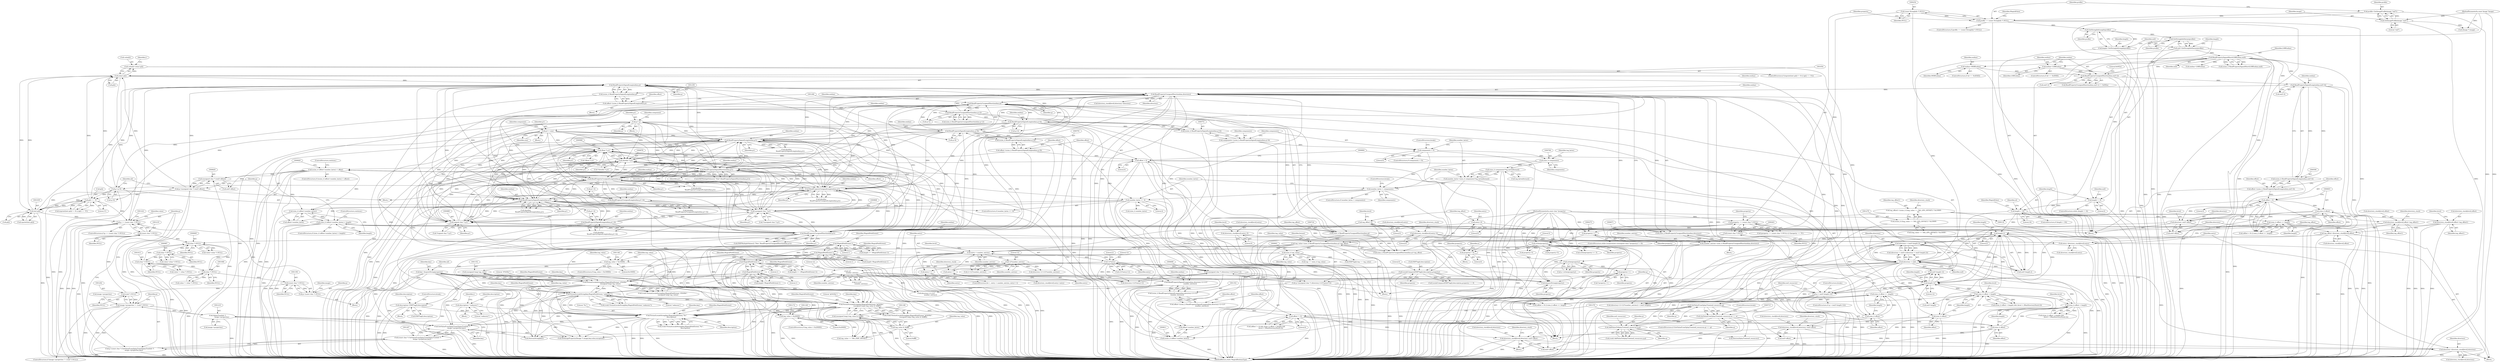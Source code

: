 digraph "0_ImageMagick_d8ab7f046587f2e9f734b687ba7e6e10147c294b_5@array" {
"1001049" [label="(Call,value[i]=(char) p[i])"];
"1001053" [label="(Call,(char) p[i])"];
"1001044" [label="(Call,p[i] == '\0')"];
"1000780" [label="(Call,p=q+8)"];
"1000725" [label="(Call,ReadPropertyUnsignedShort(endian,q))"];
"1000919" [label="(Call,ReadPropertySignedLong(endian,p1))"];
"1000792" [label="(Call,ReadPropertySignedLong(endian,q+8))"];
"1000752" [label="(Call,ReadPropertySignedLong(endian,q+4))"];
"1000733" [label="(Call,ReadPropertyUnsignedShort(endian,q+2))"];
"1000177" [label="(Call,p1=p)"];
"1000967" [label="(Call,(float *) p1)"];
"1000977" [label="(Call,(double *) p1)"];
"1000888" [label="(Call,ReadPropertySignedShort(endian,p1))"];
"1000908" [label="(Call,ReadPropertyUnsignedLong(endian,p1))"];
"1000897" [label="(Call,ReadPropertyUnsignedShort(endian,p1))"];
"1000879" [label="(Call,(signed char *) p1)"];
"1000867" [label="(Call,(unsigned char *) p1)"];
"1000201" [label="(Call,p1+=size)"];
"1000948" [label="(Call,ReadPropertySignedLong(endian,p1))"];
"1000930" [label="(Call,ReadPropertyUnsignedLong(endian,p1))"];
"1000935" [label="(Call,ReadPropertyUnsignedLong(endian,p1+4))"];
"1000953" [label="(Call,ReadPropertySignedLong(endian,p1+4))"];
"1000672" [label="(Call,ReadPropertyUnsignedShort(endian,directory))"];
"1000591" [label="(Call,ReadPropertySignedLong(endian,exif+4))"];
"1000579" [label="(Call,ReadPropertyUnsignedShort(endian,exif+2))"];
"1000571" [label="(Call,endian=MSBEndian)"];
"1000563" [label="(Call,endian=LSBEndian)"];
"1000553" [label="(Call,ReadPropertySignedShort(LSBEndian,exif))"];
"1000479" [label="(Call,exif=GetStringInfoDatum(profile))"];
"1000481" [label="(Call,GetStringInfoDatum(profile))"];
"1000477" [label="(Call,GetStringInfoLength(profile))"];
"1000251" [label="(Call,profile == (const StringInfo *) NULL)"];
"1000245" [label="(Call,profile=GetImageProfile(image,\"exif\"))"];
"1000247" [label="(Call,GetImageProfile(image,\"exif\"))"];
"1000117" [label="(MethodParameterIn,const Image *image)"];
"1000253" [label="(Call,(const StringInfo *) NULL)"];
"1001353" [label="(Call,ReadPropertySignedLong(endian,directory+2+(12*\n                  number_entries)))"];
"1001259" [label="(Call,ReadPropertySignedLong(endian,p))"];
"1001216" [label="(Call,p == (const char *) NULL)"];
"1001191" [label="(Call,p=(const char *) NULL)"];
"1001193" [label="(Call,(const char *) NULL)"];
"1001067" [label="(Call,(char *) NULL)"];
"1000848" [label="(Call,(char *) NULL)"];
"1000262" [label="(Call,(const char *) NULL)"];
"1001218" [label="(Call,(const char *) NULL)"];
"1001201" [label="(Call,(void *) NULL)"];
"1001012" [label="(Call,(char *) NULL)"];
"1000986" [label="(Call,(char *) NULL)"];
"1001038" [label="(Call,(int) p[i])"];
"1000826" [label="(Call,p=(unsigned char *) (exif+offset))"];
"1000828" [label="(Call,(unsigned char *) (exif+offset))"];
"1000809" [label="(Call,(ssize_t) (offset+number_bytes) < offset)"];
"1000810" [label="(Call,(ssize_t) (offset+number_bytes))"];
"1000803" [label="(Call,(size_t) offset)"];
"1000799" [label="(Call,offset < 0)"];
"1000788" [label="(Call,offset=(ssize_t) ReadPropertySignedLong(endian,q+8))"];
"1000790" [label="(Call,(ssize_t) ReadPropertySignedLong(endian,q+8))"];
"1000777" [label="(Call,number_bytes <= 4)"];
"1000772" [label="(Call,number_bytes < components)"];
"1000762" [label="(Call,number_bytes=(size_t) components*tag_bytes[format])"];
"1000764" [label="(Call,(size_t) components*tag_bytes[format])"];
"1000765" [label="(Call,(size_t) components)"];
"1000758" [label="(Call,components < 0)"];
"1000748" [label="(Call,components=(ssize_t) ReadPropertySignedLong(endian,q+4))"];
"1000750" [label="(Call,(ssize_t) ReadPropertySignedLong(endian,q+4))"];
"1001204" [label="(Call,p=(const char *) GetValueFromSplayTree((SplayTreeInfo *)\n                  image->properties,key))"];
"1001206" [label="(Call,(const char *) GetValueFromSplayTree((SplayTreeInfo *)\n                  image->properties,key))"];
"1001208" [label="(Call,GetValueFromSplayTree((SplayTreeInfo *)\n                  image->properties,key))"];
"1001209" [label="(Call,(SplayTreeInfo *)\n                  image->properties)"];
"1001197" [label="(Call,image->properties != (void *) NULL)"];
"1001073" [label="(Call,key=AcquireString(property))"];
"1001075" [label="(Call,AcquireString(property))"];
"1000449" [label="(Call,LocaleCompare(EXIFTag[i].description,property))"];
"1000118" [label="(MethodParameterIn,const char *property)"];
"1000285" [label="(Call,strlen(property))"];
"1000281" [label="(Call,property++)"];
"1000260" [label="(Call,property == (const char *) NULL)"];
"1000371" [label="(Call,property++)"];
"1000341" [label="(Call,strlen(property))"];
"1000336" [label="(Call,property+=6)"];
"1001173" [label="(Call,FormatLocaleString(key,MagickPathExtent,\"unknown\"))"];
"1001161" [label="(Call,FormatLocaleString(key,MagickPathExtent,\"@%04lx\",\n                        (unsigned long) (tag_value & 0xffff)))"];
"1000193" [label="(Call,MagickPathExtent-1)"];
"1000198" [label="(Call,MagickPathExtent-1)"];
"1000144" [label="(Call,MagickPathExtent-1)"];
"1000149" [label="(Call,MagickPathExtent-1)"];
"1001122" [label="(Call,FormatLocaleString(key,MagickPathExtent,\"%s\",\n                    description))"];
"1001147" [label="(Call,FormatLocaleString(key,MagickPathExtent,\"#%04lx\",\n                      (unsigned long) tag_value))"];
"1001151" [label="(Call,(unsigned long) tag_value)"];
"1001142" [label="(Call,tag_value < 0x10000)"];
"1000720" [label="(Call,tag_value=(size_t) ReadPropertyUnsignedShort(endian,q)+tag_offset)"];
"1000723" [label="(Call,(size_t) ReadPropertyUnsignedShort(endian,q))"];
"1000622" [label="(Call,tag_offset=0)"];
"1000648" [label="(Call,tag_offset=directory_stack[level].offset)"];
"1001320" [label="(Call,directory_stack[level].offset=tag_offset1)"];
"1001276" [label="(Call,tag_offset1=(ssize_t) ((tag_value == TAG_GPS_OFFSET) ? 0x10000 :\n                  0))"];
"1001278" [label="(Call,(ssize_t) ((tag_value == TAG_GPS_OFFSET) ? 0x10000 :\n                  0))"];
"1001395" [label="(Call,directory_stack[level].offset=tag_offset1)"];
"1000840" [label="(Call,(size_t) tag_value)"];
"1001112" [label="(Call,description=EXIFTag[i].description)"];
"1001084" [label="(Call,description=\"unknown\")"];
"1001165" [label="(Call,(unsigned long) (tag_value & 0xffff))"];
"1001167" [label="(Call,tag_value & 0xffff)"];
"1001156" [label="(Call,tag_value < 0x20000)"];
"1001359" [label="(Call,12*\n                  number_entries)"];
"1001342" [label="(Call,12*number_entries)"];
"1000676" [label="(Call,entry < number_entries)"];
"1000694" [label="(Call,12*entry)"];
"1000679" [label="(Call,entry++)"];
"1000641" [label="(Call,entry=directory_stack[level].entry)"];
"1001327" [label="(Call,directory_stack[level].entry=0)"];
"1001388" [label="(Call,directory_stack[level].entry=0)"];
"1000619" [label="(Call,entry=0)"];
"1001293" [label="(Call,entry++)"];
"1000668" [label="(Call,number_entries=(size_t) ReadPropertyUnsignedShort(endian,directory))"];
"1000670" [label="(Call,(size_t) ReadPropertyUnsignedShort(endian,directory))"];
"1000660" [label="(Call,directory > (exif+length-2))"];
"1000657" [label="(Call,directory < exif)"];
"1000634" [label="(Call,directory=directory_stack[level].directory)"];
"1001311" [label="(Call,directory_stack[level].directory=exif+offset)"];
"1001265" [label="(Call,(size_t) offset)"];
"1001255" [label="(Call,offset=(ssize_t) ReadPropertySignedLong(endian,p))"];
"1001257" [label="(Call,(ssize_t) ReadPropertySignedLong(endian,p))"];
"1001379" [label="(Call,directory_stack[level].directory=exif+offset)"];
"1001369" [label="(Call,(size_t) offset)"];
"1001364" [label="(Call,offset != 0)"];
"1001349" [label="(Call,offset=(ssize_t) ReadPropertySignedLong(endian,directory+2+(12*\n                  number_entries)))"];
"1001351" [label="(Call,(ssize_t) ReadPropertySignedLong(endian,directory+2+(12*\n                  number_entries)))"];
"1000611" [label="(Call,directory=exif+offset)"];
"1000598" [label="(Call,offset < 0)"];
"1000587" [label="(Call,offset=(ssize_t) ReadPropertySignedLong(endian,exif+4))"];
"1000589" [label="(Call,(ssize_t) ReadPropertySignedLong(endian,exif+4))"];
"1000602" [label="(Call,(size_t) offset)"];
"1000664" [label="(Call,length-2)"];
"1001264" [label="(Call,(size_t) offset < length)"];
"1000818" [label="(Call,(size_t) (offset+number_bytes) > length)"];
"1000819" [label="(Call,(size_t) (offset+number_bytes))"];
"1000802" [label="(Call,(size_t) offset >= length)"];
"1000703" [label="(Call,length-12)"];
"1000544" [label="(Call,length < 16)"];
"1000484" [label="(Call,length != 0)"];
"1000475" [label="(Call,length=GetStringInfoLength(profile))"];
"1001368" [label="(Call,(size_t) offset < length)"];
"1000601" [label="(Call,(size_t) offset >= length)"];
"1000716" [label="(Call,AddValueToSplayTree(exif_resources,q,q))"];
"1000709" [label="(Call,GetValueFromSplayTree(exif_resources,q))"];
"1000699" [label="(Call,q > (exif+length-12))"];
"1000687" [label="(Call,q=(unsigned char *) (directory+(12*entry)+2))"];
"1000689" [label="(Call,(unsigned char *) (directory+(12*entry)+2))"];
"1000708" [label="(Call,GetValueFromSplayTree(exif_resources,q) == q)"];
"1001335" [label="(Identifier,level)"];
"1000249" [label="(Literal,\"exif\")"];
"1000146" [label="(Literal,1)"];
"1001295" [label="(Call,directory_stack[level].entry=entry)"];
"1000660" [label="(Call,directory > (exif+length-2))"];
"1000598" [label="(Call,offset < 0)"];
"1000666" [label="(Literal,2)"];
"1001261" [label="(Identifier,p)"];
"1001145" [label="(Call,(void) FormatLocaleString(key,MagickPathExtent,\"#%04lx\",\n                      (unsigned long) tag_value))"];
"1001148" [label="(Identifier,key)"];
"1000708" [label="(Call,GetValueFromSplayTree(exif_resources,q) == q)"];
"1000769" [label="(Identifier,tag_bytes)"];
"1001223" [label="(Call,SetImageProperty((Image *) image,key,value,exception))"];
"1000801" [label="(Literal,0)"];
"1001367" [label="(Call,((size_t) offset < length) &&\n                    (level < (MaxDirectoryStack-2)))"];
"1000194" [label="(Identifier,MagickPathExtent)"];
"1000281" [label="(Call,property++)"];
"1001360" [label="(Literal,12)"];
"1000581" [label="(Call,exif+2)"];
"1000777" [label="(Call,number_bytes <= 4)"];
"1000718" [label="(Identifier,q)"];
"1001359" [label="(Call,12*\n                  number_entries)"];
"1000759" [label="(Identifier,components)"];
"1000955" [label="(Call,p1+4)"];
"1001089" [label="(Identifier,i)"];
"1000563" [label="(Call,endian=LSBEndian)"];
"1000767" [label="(Identifier,components)"];
"1001231" [label="(Identifier,value)"];
"1000780" [label="(Call,p=q+8)"];
"1001114" [label="(Call,EXIFTag[i].description)"];
"1000920" [label="(Identifier,endian)"];
"1001199" [label="(Identifier,image)"];
"1000754" [label="(Call,q+4)"];
"1000828" [label="(Call,(unsigned char *) (exif+offset))"];
"1001147" [label="(Call,FormatLocaleString(key,MagickPathExtent,\"#%04lx\",\n                      (unsigned long) tag_value))"];
"1000675" [label="(ControlStructure,for ( ; entry < number_entries; entry++))"];
"1000480" [label="(Identifier,exif)"];
"1000778" [label="(Identifier,number_bytes)"];
"1001038" [label="(Call,(int) p[i])"];
"1000252" [label="(Identifier,profile)"];
"1001176" [label="(Literal,\"unknown\")"];
"1000626" [label="(Block,)"];
"1000677" [label="(Identifier,entry)"];
"1000979" [label="(Identifier,p1)"];
"1000711" [label="(Identifier,q)"];
"1001337" [label="(Call,(directory+2+(12*number_entries)) > (exif+length))"];
"1001034" [label="(ControlStructure,if ((isprint((int) p[i]) != 0) || (p[i] == '\0')))"];
"1001150" [label="(Literal,\"#%04lx\")"];
"1000262" [label="(Call,(const char *) NULL)"];
"1001368" [label="(Call,(size_t) offset < length)"];
"1000768" [label="(Call,tag_bytes[format])"];
"1000908" [label="(Call,ReadPropertyUnsignedLong(endian,p1))"];
"1000548" [label="(Identifier,MagickFalse)"];
"1000564" [label="(Identifier,endian)"];
"1001169" [label="(Literal,0xffff)"];
"1001357" [label="(Call,2+(12*\n                  number_entries))"];
"1000730" [label="(Identifier,format)"];
"1001274" [label="(Block,)"];
"1000340" [label="(Identifier,n)"];
"1001385" [label="(Call,exif+offset)"];
"1000543" [label="(ControlStructure,if (length < 16))"];
"1000342" [label="(Identifier,property)"];
"1000282" [label="(Identifier,property)"];
"1000622" [label="(Call,tag_offset=0)"];
"1001111" [label="(Block,)"];
"1001203" [label="(Identifier,NULL)"];
"1000642" [label="(Identifier,entry)"];
"1000932" [label="(Identifier,p1)"];
"1000544" [label="(Call,length < 16)"];
"1000267" [label="(Identifier,property)"];
"1000191" [label="(Call,length >= (MagickPathExtent-1))"];
"1001163" [label="(Identifier,MagickPathExtent)"];
"1001406" [label="(Identifier,level)"];
"1001253" [label="(Block,)"];
"1000808" [label="(ControlStructure,if ((ssize_t) (offset+number_bytes) < offset))"];
"1000703" [label="(Call,length-12)"];
"1000749" [label="(Identifier,components)"];
"1000203" [label="(Identifier,size)"];
"1000936" [label="(Identifier,endian)"];
"1000142" [label="(Call,length >= (MagickPathExtent-1))"];
"1000733" [label="(Call,ReadPropertyUnsignedShort(endian,q+2))"];
"1000721" [label="(Identifier,tag_value)"];
"1000794" [label="(Call,q+8)"];
"1000589" [label="(Call,(ssize_t) ReadPropertySignedLong(endian,exif+4))"];
"1000705" [label="(Literal,12)"];
"1000953" [label="(Call,ReadPropertySignedLong(endian,p1+4))"];
"1000643" [label="(Call,directory_stack[level].entry)"];
"1000976" [label="(Call,*(double *) p1)"];
"1001120" [label="(Call,(void) FormatLocaleString(key,MagickPathExtent,\"%s\",\n                    description))"];
"1000198" [label="(Call,MagickPathExtent-1)"];
"1000619" [label="(Call,entry=0)"];
"1000656" [label="(Call,(directory < exif) || (directory > (exif+length-2)))"];
"1000600" [label="(Literal,0)"];
"1000259" [label="(Call,(property == (const char *) NULL) || (*property == '\0'))"];
"1000836" [label="(Identifier,all)"];
"1000899" [label="(Identifier,p1)"];
"1000774" [label="(Identifier,components)"];
"1000623" [label="(Identifier,tag_offset)"];
"1000931" [label="(Identifier,endian)"];
"1001040" [label="(Call,p[i])"];
"1000678" [label="(Identifier,number_entries)"];
"1001174" [label="(Identifier,key)"];
"1000475" [label="(Call,length=GetStringInfoLength(profile))"];
"1001333" [label="(Literal,0)"];
"1000810" [label="(Call,(ssize_t) (offset+number_bytes))"];
"1000910" [label="(Identifier,p1)"];
"1000448" [label="(Call,LocaleCompare(EXIFTag[i].description,property) == 0)"];
"1000888" [label="(Call,ReadPropertySignedShort(endian,p1))"];
"1000676" [label="(Call,entry < number_entries)"];
"1001379" [label="(Call,directory_stack[level].directory=exif+offset)"];
"1001168" [label="(Identifier,tag_value)"];
"1000145" [label="(Identifier,MagickPathExtent)"];
"1001328" [label="(Call,directory_stack[level].entry)"];
"1000752" [label="(Call,ReadPropertySignedLong(endian,q+4))"];
"1000898" [label="(Identifier,endian)"];
"1000486" [label="(Literal,0)"];
"1000193" [label="(Call,MagickPathExtent-1)"];
"1001343" [label="(Literal,12)"];
"1001055" [label="(Call,p[i])"];
"1001217" [label="(Identifier,p)"];
"1000946" [label="(Call,(double)\n                ReadPropertySignedLong(endian,p1))"];
"1001048" [label="(Literal,'\0')"];
"1000287" [label="(Literal,5)"];
"1000727" [label="(Identifier,q)"];
"1001157" [label="(Identifier,tag_value)"];
"1000673" [label="(Identifier,endian)"];
"1001053" [label="(Call,(char) p[i])"];
"1001340" [label="(Call,2+(12*number_entries))"];
"1000150" [label="(Identifier,MagickPathExtent)"];
"1001085" [label="(Identifier,description)"];
"1000714" [label="(Call,(void) AddValueToSplayTree(exif_resources,q,q))"];
"1001330" [label="(Identifier,directory_stack)"];
"1000599" [label="(Identifier,offset)"];
"1001345" [label="(Call,exif+length)"];
"1001349" [label="(Call,offset=(ssize_t) ReadPropertySignedLong(endian,directory+2+(12*\n                  number_entries)))"];
"1000909" [label="(Identifier,endian)"];
"1000255" [label="(Identifier,NULL)"];
"1000782" [label="(Call,q+8)"];
"1001361" [label="(Identifier,number_entries)"];
"1000825" [label="(ControlStructure,continue;)"];
"1001155" [label="(ControlStructure,if (tag_value < 0x20000))"];
"1001260" [label="(Identifier,endian)"];
"1000120" [label="(Block,)"];
"1001158" [label="(Literal,0x20000)"];
"1000719" [label="(Identifier,q)"];
"1000734" [label="(Identifier,endian)"];
"1000260" [label="(Call,property == (const char *) NULL)"];
"1000935" [label="(Call,ReadPropertyUnsignedLong(endian,p1+4))"];
"1000951" [label="(Call,(double)\n                ReadPropertySignedLong(endian,p1+4))"];
"1001208" [label="(Call,GetValueFromSplayTree((SplayTreeInfo *)\n                  image->properties,key))"];
"1000336" [label="(Call,property+=6)"];
"1000789" [label="(Identifier,offset)"];
"1001049" [label="(Call,value[i]=(char) p[i])"];
"1000554" [label="(Identifier,LSBEndian)"];
"1001192" [label="(Identifier,p)"];
"1001069" [label="(Identifier,NULL)"];
"1001078" [label="(Identifier,all)"];
"1000455" [label="(Identifier,property)"];
"1000559" [label="(ControlStructure,if (id == 0x4949))"];
"1000937" [label="(Call,p1+4)"];
"1000189" [label="(Block,)"];
"1000579" [label="(Call,ReadPropertyUnsignedShort(endian,exif+2))"];
"1001143" [label="(Identifier,tag_value)"];
"1001086" [label="(Literal,\"unknown\")"];
"1001236" [label="(Call,DestroyString(key))"];
"1000802" [label="(Call,(size_t) offset >= length)"];
"1001298" [label="(Identifier,directory_stack)"];
"1000245" [label="(Call,profile=GetImageProfile(image,\"exif\"))"];
"1000750" [label="(Call,(ssize_t) ReadPropertySignedLong(endian,q+4))"];
"1000826" [label="(Call,p=(unsigned char *) (exif+offset))"];
"1000485" [label="(Identifier,length)"];
"1001220" [label="(Identifier,NULL)"];
"1000580" [label="(Identifier,endian)"];
"1001311" [label="(Call,directory_stack[level].directory=exif+offset)"];
"1000196" [label="(Call,length=MagickPathExtent-1)"];
"1000670" [label="(Call,(size_t) ReadPropertyUnsignedShort(endian,directory))"];
"1000477" [label="(Call,GetStringInfoLength(profile))"];
"1000798" [label="(Call,(offset < 0) || (size_t) offset >= length)"];
"1000720" [label="(Call,tag_value=(size_t) ReadPropertyUnsignedShort(endian,q)+tag_offset)"];
"1001372" [label="(Identifier,length)"];
"1000584" [label="(Literal,0x002a)"];
"1000484" [label="(Call,length != 0)"];
"1001113" [label="(Identifier,description)"];
"1000758" [label="(Call,components < 0)"];
"1000665" [label="(Identifier,length)"];
"1000805" [label="(Identifier,offset)"];
"1000372" [label="(Identifier,property)"];
"1001403" [label="(Identifier,level)"];
"1000492" [label="(Identifier,exif)"];
"1000967" [label="(Call,(float *) p1)"];
"1001321" [label="(Call,directory_stack[level].offset)"];
"1001391" [label="(Identifier,directory_stack)"];
"1000763" [label="(Identifier,number_bytes)"];
"1000199" [label="(Identifier,MagickPathExtent)"];
"1001050" [label="(Call,value[i])"];
"1001151" [label="(Call,(unsigned long) tag_value)"];
"1000247" [label="(Call,GetImageProfile(image,\"exif\"))"];
"1000601" [label="(Call,(size_t) offset >= length)"];
"1000572" [label="(Identifier,endian)"];
"1000881" [label="(Identifier,p1)"];
"1001012" [label="(Call,(char *) NULL)"];
"1000765" [label="(Call,(size_t) components)"];
"1001323" [label="(Identifier,directory_stack)"];
"1001045" [label="(Call,p[i])"];
"1000725" [label="(Call,ReadPropertyUnsignedShort(endian,q))"];
"1001218" [label="(Call,(const char *) NULL)"];
"1000707" [label="(ControlStructure,if (GetValueFromSplayTree(exif_resources,q) == q))"];
"1001401" [label="(Identifier,tag_offset1)"];
"1000799" [label="(Call,offset < 0)"];
"1000716" [label="(Call,AddValueToSplayTree(exif_resources,q,q))"];
"1000969" [label="(Identifier,p1)"];
"1000695" [label="(Literal,12)"];
"1000709" [label="(Call,GetValueFromSplayTree(exif_resources,q))"];
"1000264" [label="(Identifier,NULL)"];
"1001293" [label="(Call,entry++)"];
"1001209" [label="(Call,(SplayTreeInfo *)\n                  image->properties)"];
"1001378" [label="(Block,)"];
"1001312" [label="(Call,directory_stack[level].directory)"];
"1001141" [label="(ControlStructure,if (tag_value < 0x10000))"];
"1001125" [label="(Literal,\"%s\")"];
"1001104" [label="(Call,EXIFTag[i].tag == tag_value)"];
"1000722" [label="(Call,(size_t) ReadPropertyUnsignedShort(endian,q)+tag_offset)"];
"1001084" [label="(Call,description=\"unknown\")"];
"1001149" [label="(Identifier,MagickPathExtent)"];
"1001073" [label="(Call,key=AcquireString(property))"];
"1000728" [label="(Identifier,tag_offset)"];
"1000803" [label="(Call,(size_t) offset)"];
"1000691" [label="(Call,directory+(12*entry)+2)"];
"1000248" [label="(Identifier,image)"];
"1000553" [label="(Call,ReadPropertySignedShort(LSBEndian,exif))"];
"1000250" [label="(ControlStructure,if (profile == (const StringInfo *) NULL))"];
"1001035" [label="(Call,(isprint((int) p[i]) != 0) || (p[i] == '\0'))"];
"1000649" [label="(Identifier,tag_offset)"];
"1000587" [label="(Call,offset=(ssize_t) ReadPropertySignedLong(endian,exif+4))"];
"1001076" [label="(Identifier,property)"];
"1000117" [label="(MethodParameterIn,const Image *image)"];
"1001067" [label="(Call,(char *) NULL)"];
"1000178" [label="(Identifier,p1)"];
"1001204" [label="(Call,p=(const char *) GetValueFromSplayTree((SplayTreeInfo *)\n                  image->properties,key))"];
"1000717" [label="(Identifier,exif_resources)"];
"1000866" [label="(Call,*(unsigned char *) p1)"];
"1001355" [label="(Call,directory+2+(12*\n                  number_entries))"];
"1001320" [label="(Call,directory_stack[level].offset=tag_offset1)"];
"1000613" [label="(Call,exif+offset)"];
"1001027" [label="(Identifier,i)"];
"1000949" [label="(Identifier,endian)"];
"1001224" [label="(Call,(Image *) image)"];
"1000696" [label="(Identifier,entry)"];
"1001350" [label="(Identifier,offset)"];
"1000545" [label="(Identifier,length)"];
"1001364" [label="(Call,offset != 0)"];
"1000620" [label="(Identifier,entry)"];
"1000713" [label="(ControlStructure,break;)"];
"1001112" [label="(Call,description=EXIFTag[i].description)"];
"1000578" [label="(Call,ReadPropertyUnsignedShort(endian,exif+2) != 0x002a)"];
"1000889" [label="(Identifier,endian)"];
"1000556" [label="(Call,endian=LSBEndian)"];
"1000370" [label="(Call,*property++)"];
"1000679" [label="(Call,entry++)"];
"1001243" [label="(Call,tag_value == TAG_EXIF_OFFSET)"];
"1000706" [label="(ControlStructure,break;)"];
"1000617" [label="(Identifier,level)"];
"1000604" [label="(Identifier,offset)"];
"1000285" [label="(Call,strlen(property))"];
"1000668" [label="(Call,number_entries=(size_t) ReadPropertyUnsignedShort(endian,directory))"];
"1000984" [label="(Call,value=(char *) NULL)"];
"1000662" [label="(Call,exif+length-2)"];
"1000456" [label="(Literal,0)"];
"1000821" [label="(Call,offset+number_bytes)"];
"1001074" [label="(Identifier,key)"];
"1000879" [label="(Call,(signed char *) p1)"];
"1000694" [label="(Call,12*entry)"];
"1001173" [label="(Call,FormatLocaleString(key,MagickPathExtent,\"unknown\"))"];
"1001277" [label="(Identifier,tag_offset1)"];
"1000341" [label="(Call,strlen(property))"];
"1000753" [label="(Identifier,endian)"];
"1000800" [label="(Identifier,offset)"];
"1000933" [label="(Call,(double)\n                ReadPropertyUnsignedLong(endian,p1+4))"];
"1000251" [label="(Call,profile == (const StringInfo *) NULL)"];
"1000664" [label="(Call,length-2)"];
"1000179" [label="(Identifier,p)"];
"1000202" [label="(Identifier,p1)"];
"1001394" [label="(Literal,0)"];
"1000986" [label="(Call,(char *) NULL)"];
"1000602" [label="(Call,(size_t) offset)"];
"1000483" [label="(ControlStructure,while (length != 0))"];
"1001122" [label="(Call,FormatLocaleString(key,MagickPathExtent,\"%s\",\n                    description))"];
"1000806" [label="(Identifier,length)"];
"1001014" [label="(Identifier,NULL)"];
"1000322" [label="(Block,)"];
"1000838" [label="(Call,tag == (size_t) tag_value)"];
"1000773" [label="(Identifier,number_bytes)"];
"1001211" [label="(Call,image->properties)"];
"1000830" [label="(Call,exif+offset)"];
"1000624" [label="(Literal,0)"];
"1000954" [label="(Identifier,endian)"];
"1000284" [label="(Call,strlen(property) <= 5)"];
"1000761" [label="(ControlStructure,break;)"];
"1000338" [label="(Literal,6)"];
"1000680" [label="(Identifier,entry)"];
"1000592" [label="(Identifier,endian)"];
"1001156" [label="(Call,tag_value < 0x20000)"];
"1000597" [label="(Call,(offset < 0) || (size_t) offset >= length)"];
"1000147" [label="(Call,length=MagickPathExtent-1)"];
"1000261" [label="(Identifier,property)"];
"1001197" [label="(Call,image->properties != (void *) NULL)"];
"1000775" [label="(ControlStructure,break;)"];
"1000840" [label="(Call,(size_t) tag_value)"];
"1000894" [label="(Call,EXIFMultipleValues(2,\"%hu\",ReadPropertyUnsignedShort(endian,p1)))"];
"1001065" [label="(Call,value != (char *) NULL)"];
"1001081" [label="(Block,)"];
"1001164" [label="(Literal,\"@%04lx\")"];
"1001278" [label="(Call,(ssize_t) ((tag_value == TAG_GPS_OFFSET) ? 0x10000 :\n                  0))"];
"1001201" [label="(Call,(void *) NULL)"];
"1000629" [label="(Identifier,level)"];
"1001388" [label="(Call,directory_stack[level].entry=0)"];
"1000776" [label="(ControlStructure,if (number_bytes <= 4))"];
"1001410" [label="(Call,DestroySplayTree(exif_resources))"];
"1001342" [label="(Call,12*number_entries)"];
"1000809" [label="(Call,(ssize_t) (offset+number_bytes) < offset)"];
"1001276" [label="(Call,tag_offset1=(ssize_t) ((tag_value == TAG_GPS_OFFSET) ? 0x10000 :\n                  0))"];
"1000992" [label="(Call,(size_t) number_bytes)"];
"1000371" [label="(Call,property++)"];
"1001070" [label="(Block,)"];
"1001216" [label="(Call,p == (const char *) NULL)"];
"1001126" [label="(Identifier,description)"];
"1000573" [label="(Identifier,MSBEndian)"];
"1001267" [label="(Identifier,offset)"];
"1000555" [label="(Identifier,exif)"];
"1001289" [label="(Identifier,directory_stack)"];
"1000641" [label="(Call,entry=directory_stack[level].entry)"];
"1000817" [label="(ControlStructure,if ((size_t) (offset+number_bytes) > length))"];
"1000919" [label="(Call,ReadPropertySignedLong(endian,p1))"];
"1000672" [label="(Call,ReadPropertyUnsignedShort(endian,directory))"];
"1000144" [label="(Call,MagickPathExtent-1)"];
"1000177" [label="(Call,p1=p)"];
"1001286" [label="(Call,directory_stack[level].directory=directory)"];
"1000921" [label="(Identifier,p1)"];
"1001198" [label="(Call,image->properties)"];
"1000897" [label="(Call,ReadPropertyUnsignedShort(endian,p1))"];
"1000818" [label="(Call,(size_t) (offset+number_bytes) > length)"];
"1000885" [label="(Call,EXIFMultipleValues(2,\"%hd\",ReadPropertySignedShort(endian,p1)))"];
"1001280" [label="(Call,(tag_value == TAG_GPS_OFFSET) ? 0x10000 :\n                  0)"];
"1001414" [label="(MethodReturn,static MagickBooleanType)"];
"1000710" [label="(Identifier,exif_resources)"];
"1000298" [label="(Call,property+5)"];
"1000605" [label="(Identifier,length)"];
"1000149" [label="(Call,MagickPathExtent-1)"];
"1000151" [label="(Literal,1)"];
"1001205" [label="(Identifier,p)"];
"1000118" [label="(MethodParameterIn,const char *property)"];
"1000948" [label="(Call,ReadPropertySignedLong(endian,p1))"];
"1001119" [label="(ControlStructure,break;)"];
"1000687" [label="(Call,q=(unsigned char *) (directory+(12*entry)+2))"];
"1000988" [label="(Identifier,NULL)"];
"1001389" [label="(Call,directory_stack[level].entry)"];
"1000698" [label="(ControlStructure,if (q > (exif+length-12)))"];
"1000771" [label="(ControlStructure,if (number_bytes < components))"];
"1000781" [label="(Identifier,p)"];
"1001354" [label="(Identifier,endian)"];
"1001159" [label="(Call,(void) FormatLocaleString(key,MagickPathExtent,\"@%04lx\",\n                        (unsigned long) (tag_value & 0xffff)))"];
"1000890" [label="(Identifier,p1)"];
"1000760" [label="(Literal,0)"];
"1000478" [label="(Identifier,profile)"];
"1000674" [label="(Identifier,directory)"];
"1001326" [label="(Identifier,tag_offset1)"];
"1000449" [label="(Call,LocaleCompare(EXIFTag[i].description,property))"];
"1000815" [label="(Identifier,offset)"];
"1001265" [label="(Call,(size_t) offset)"];
"1001353" [label="(Call,ReadPropertySignedLong(endian,directory+2+(12*\n                  number_entries)))"];
"1000337" [label="(Identifier,property)"];
"1001317" [label="(Call,exif+offset)"];
"1000726" [label="(Identifier,endian)"];
"1001256" [label="(Identifier,offset)"];
"1001206" [label="(Call,(const char *) GetValueFromSplayTree((SplayTreeInfo *)\n                  image->properties,key))"];
"1000200" [label="(Literal,1)"];
"1000339" [label="(Call,n=strlen(property))"];
"1000567" [label="(ControlStructure,if (id == 0x4D4D))"];
"1001263" [label="(Call,((size_t) offset < length) && (level < (MaxDirectoryStack-2)))"];
"1000786" [label="(Block,)"];
"1000689" [label="(Call,(unsigned char *) (directory+(12*entry)+2))"];
"1001259" [label="(Call,ReadPropertySignedLong(endian,p))"];
"1001191" [label="(Call,p=(const char *) NULL)"];
"1000170" [label="(Block,)"];
"1000330" [label="(Call,property+5)"];
"1001144" [label="(Literal,0x10000)"];
"1001075" [label="(Call,AcquireString(property))"];
"1001010" [label="(Call,value != (char *) NULL)"];
"1000764" [label="(Call,(size_t) components*tag_bytes[format])"];
"1000271" [label="(ControlStructure,while (isspace((int) ((unsigned char) *property)) != 0))"];
"1000869" [label="(Identifier,p1)"];
"1000757" [label="(ControlStructure,if (components < 0))"];
"1000712" [label="(Identifier,q)"];
"1000816" [label="(ControlStructure,continue;)"];
"1000657" [label="(Call,directory < exif)"];
"1000848" [label="(Call,(char *) NULL)"];
"1000659" [label="(Identifier,exif)"];
"1000188" [label="(Identifier,component)"];
"1001380" [label="(Call,directory_stack[level].directory)"];
"1001270" [label="(Identifier,level)"];
"1000661" [label="(Identifier,directory)"];
"1000950" [label="(Identifier,p1)"];
"1000790" [label="(Call,(ssize_t) ReadPropertySignedLong(endian,q+8))"];
"1000819" [label="(Call,(size_t) (offset+number_bytes))"];
"1000704" [label="(Identifier,length)"];
"1001215" [label="(ControlStructure,if (p == (const char *) NULL))"];
"1001396" [label="(Call,directory_stack[level].offset)"];
"1000546" [label="(Literal,16)"];
"1000867" [label="(Call,(unsigned char *) p1)"];
"1000571" [label="(Call,endian=MSBEndian)"];
"1000201" [label="(Call,p1+=size)"];
"1000701" [label="(Call,exif+length-12)"];
"1001338" [label="(Call,directory+2+(12*number_entries))"];
"1000551" [label="(Call,(ssize_t) ReadPropertySignedShort(LSBEndian,exif))"];
"1001371" [label="(Identifier,offset)"];
"1000286" [label="(Identifier,property)"];
"1000565" [label="(Identifier,LSBEndian)"];
"1000697" [label="(Literal,2)"];
"1000612" [label="(Identifier,directory)"];
"1000693" [label="(Call,(12*entry)+2)"];
"1000658" [label="(Identifier,directory)"];
"1001214" [label="(Identifier,key)"];
"1001162" [label="(Identifier,key)"];
"1000476" [label="(Identifier,length)"];
"1000793" [label="(Identifier,endian)"];
"1000253" [label="(Call,(const StringInfo *) NULL)"];
"1001123" [label="(Identifier,key)"];
"1000906" [label="(Call,(double)\n                ReadPropertyUnsignedLong(endian,p1))"];
"1001264" [label="(Call,(size_t) offset < length)"];
"1001195" [label="(Identifier,NULL)"];
"1001124" [label="(Identifier,MagickPathExtent)"];
"1001395" [label="(Call,directory_stack[level].offset=tag_offset1)"];
"1000878" [label="(Call,*(signed char *) p1)"];
"1001193" [label="(Call,(const char *) NULL)"];
"1000700" [label="(Identifier,q)"];
"1000450" [label="(Call,EXIFTag[i].description)"];
"1001327" [label="(Call,directory_stack[level].entry=0)"];
"1000977" [label="(Call,(double *) p1)"];
"1000591" [label="(Call,ReadPropertySignedLong(endian,exif+4))"];
"1000634" [label="(Call,directory=directory_stack[level].directory)"];
"1000182" [label="(Identifier,component)"];
"1000731" [label="(Call,(size_t) ReadPropertyUnsignedShort(endian,q+2))"];
"1000723" [label="(Call,(size_t) ReadPropertyUnsignedShort(endian,q))"];
"1001257" [label="(Call,(ssize_t) ReadPropertySignedLong(endian,p))"];
"1000928" [label="(Call,(double)\n                ReadPropertyUnsignedLong(endian,p1))"];
"1000650" [label="(Call,directory_stack[level].offset)"];
"1000588" [label="(Identifier,offset)"];
"1000842" [label="(Identifier,tag_value)"];
"1000966" [label="(Call,*(float *) p1)"];
"1000257" [label="(Identifier,MagickFalse)"];
"1001037" [label="(Call,isprint((int) p[i]))"];
"1000850" [label="(Identifier,NULL)"];
"1001196" [label="(ControlStructure,if (image->properties != (void *) NULL))"];
"1001374" [label="(Identifier,level)"];
"1000917" [label="(Call,(double)\n                ReadPropertySignedLong(endian,p1))"];
"1000735" [label="(Call,q+2)"];
"1000669" [label="(Identifier,number_entries)"];
"1000631" [label="(Block,)"];
"1000772" [label="(Call,number_bytes < components)"];
"1000195" [label="(Literal,1)"];
"1000481" [label="(Call,GetStringInfoDatum(profile))"];
"1001153" [label="(Identifier,tag_value)"];
"1000792" [label="(Call,ReadPropertySignedLong(endian,q+8))"];
"1000246" [label="(Identifier,profile)"];
"1000824" [label="(Identifier,length)"];
"1000482" [label="(Identifier,profile)"];
"1000827" [label="(Identifier,p)"];
"1000479" [label="(Call,exif=GetStringInfoDatum(profile))"];
"1001142" [label="(Call,tag_value < 0x10000)"];
"1000636" [label="(Call,directory_stack[level].directory)"];
"1001165" [label="(Call,(unsigned long) (tag_value & 0xffff))"];
"1001268" [label="(Identifier,length)"];
"1001366" [label="(Literal,0)"];
"1000699" [label="(Call,q > (exif+length-12))"];
"1000621" [label="(Literal,0)"];
"1001363" [label="(Call,(offset != 0) && ((size_t) offset < length) &&\n                    (level < (MaxDirectoryStack-2)))"];
"1000762" [label="(Call,number_bytes=(size_t) components*tag_bytes[format])"];
"1000812" [label="(Call,offset+number_bytes)"];
"1001398" [label="(Identifier,directory_stack)"];
"1001344" [label="(Identifier,number_entries)"];
"1001255" [label="(Call,offset=(ssize_t) ReadPropertySignedLong(endian,p))"];
"1001161" [label="(Call,FormatLocaleString(key,MagickPathExtent,\"@%04lx\",\n                        (unsigned long) (tag_value & 0xffff)))"];
"1000846" [label="(Call,value=(char *) NULL)"];
"1000550" [label="(Identifier,id)"];
"1001365" [label="(Identifier,offset)"];
"1000611" [label="(Call,directory=exif+offset)"];
"1001171" [label="(Call,(void) FormatLocaleString(key,MagickPathExtent,\"unknown\"))"];
"1001369" [label="(Call,(size_t) offset)"];
"1001294" [label="(Identifier,entry)"];
"1001175" [label="(Identifier,MagickPathExtent)"];
"1001351" [label="(Call,(ssize_t) ReadPropertySignedLong(endian,directory+2+(12*\n                  number_entries)))"];
"1001044" [label="(Call,p[i] == '\0')"];
"1000748" [label="(Call,components=(ssize_t) ReadPropertySignedLong(endian,q+4))"];
"1000681" [label="(Block,)"];
"1000688" [label="(Identifier,q)"];
"1000635" [label="(Identifier,directory)"];
"1000788" [label="(Call,offset=(ssize_t) ReadPropertySignedLong(endian,q+8))"];
"1000930" [label="(Call,ReadPropertyUnsignedLong(endian,p1))"];
"1000648" [label="(Call,tag_offset=directory_stack[level].offset)"];
"1000779" [label="(Literal,4)"];
"1001167" [label="(Call,tag_value & 0xffff)"];
"1000593" [label="(Call,exif+4)"];
"1001049" -> "1001034"  [label="AST: "];
"1001049" -> "1001053"  [label="CFG: "];
"1001050" -> "1001049"  [label="AST: "];
"1001053" -> "1001049"  [label="AST: "];
"1001027" -> "1001049"  [label="CFG: "];
"1001049" -> "1001414"  [label="DDG: "];
"1001053" -> "1001049"  [label="DDG: "];
"1001053" -> "1001055"  [label="CFG: "];
"1001054" -> "1001053"  [label="AST: "];
"1001055" -> "1001053"  [label="AST: "];
"1001053" -> "1001414"  [label="DDG: "];
"1001053" -> "1001038"  [label="DDG: "];
"1001044" -> "1001053"  [label="DDG: "];
"1000780" -> "1001053"  [label="DDG: "];
"1000826" -> "1001053"  [label="DDG: "];
"1001038" -> "1001053"  [label="DDG: "];
"1001053" -> "1001216"  [label="DDG: "];
"1001053" -> "1001259"  [label="DDG: "];
"1001044" -> "1001035"  [label="AST: "];
"1001044" -> "1001048"  [label="CFG: "];
"1001045" -> "1001044"  [label="AST: "];
"1001048" -> "1001044"  [label="AST: "];
"1001035" -> "1001044"  [label="CFG: "];
"1001044" -> "1001414"  [label="DDG: "];
"1001044" -> "1001038"  [label="DDG: "];
"1001044" -> "1001035"  [label="DDG: "];
"1001044" -> "1001035"  [label="DDG: "];
"1000780" -> "1001044"  [label="DDG: "];
"1000826" -> "1001044"  [label="DDG: "];
"1001038" -> "1001044"  [label="DDG: "];
"1001044" -> "1001216"  [label="DDG: "];
"1001044" -> "1001259"  [label="DDG: "];
"1000780" -> "1000776"  [label="AST: "];
"1000780" -> "1000782"  [label="CFG: "];
"1000781" -> "1000780"  [label="AST: "];
"1000782" -> "1000780"  [label="AST: "];
"1000836" -> "1000780"  [label="CFG: "];
"1000780" -> "1001414"  [label="DDG: "];
"1000780" -> "1001414"  [label="DDG: "];
"1000725" -> "1000780"  [label="DDG: "];
"1000780" -> "1001038"  [label="DDG: "];
"1000780" -> "1001259"  [label="DDG: "];
"1000725" -> "1000723"  [label="AST: "];
"1000725" -> "1000727"  [label="CFG: "];
"1000726" -> "1000725"  [label="AST: "];
"1000727" -> "1000725"  [label="AST: "];
"1000723" -> "1000725"  [label="CFG: "];
"1000725" -> "1000723"  [label="DDG: "];
"1000725" -> "1000723"  [label="DDG: "];
"1000919" -> "1000725"  [label="DDG: "];
"1000935" -> "1000725"  [label="DDG: "];
"1000792" -> "1000725"  [label="DDG: "];
"1000752" -> "1000725"  [label="DDG: "];
"1000897" -> "1000725"  [label="DDG: "];
"1000888" -> "1000725"  [label="DDG: "];
"1000908" -> "1000725"  [label="DDG: "];
"1000953" -> "1000725"  [label="DDG: "];
"1000672" -> "1000725"  [label="DDG: "];
"1000716" -> "1000725"  [label="DDG: "];
"1000725" -> "1000733"  [label="DDG: "];
"1000725" -> "1000733"  [label="DDG: "];
"1000725" -> "1000735"  [label="DDG: "];
"1000725" -> "1000752"  [label="DDG: "];
"1000725" -> "1000754"  [label="DDG: "];
"1000725" -> "1000782"  [label="DDG: "];
"1000725" -> "1000792"  [label="DDG: "];
"1000725" -> "1000794"  [label="DDG: "];
"1000919" -> "1000917"  [label="AST: "];
"1000919" -> "1000921"  [label="CFG: "];
"1000920" -> "1000919"  [label="AST: "];
"1000921" -> "1000919"  [label="AST: "];
"1000917" -> "1000919"  [label="CFG: "];
"1000919" -> "1001414"  [label="DDG: "];
"1000919" -> "1001414"  [label="DDG: "];
"1000919" -> "1000672"  [label="DDG: "];
"1000919" -> "1000867"  [label="DDG: "];
"1000919" -> "1000879"  [label="DDG: "];
"1000919" -> "1000888"  [label="DDG: "];
"1000919" -> "1000897"  [label="DDG: "];
"1000919" -> "1000908"  [label="DDG: "];
"1000919" -> "1000917"  [label="DDG: "];
"1000919" -> "1000917"  [label="DDG: "];
"1000792" -> "1000919"  [label="DDG: "];
"1000752" -> "1000919"  [label="DDG: "];
"1000177" -> "1000919"  [label="DDG: "];
"1000967" -> "1000919"  [label="DDG: "];
"1000977" -> "1000919"  [label="DDG: "];
"1000888" -> "1000919"  [label="DDG: "];
"1000908" -> "1000919"  [label="DDG: "];
"1000897" -> "1000919"  [label="DDG: "];
"1000879" -> "1000919"  [label="DDG: "];
"1000867" -> "1000919"  [label="DDG: "];
"1000201" -> "1000919"  [label="DDG: "];
"1000948" -> "1000919"  [label="DDG: "];
"1000930" -> "1000919"  [label="DDG: "];
"1000919" -> "1000930"  [label="DDG: "];
"1000919" -> "1000948"  [label="DDG: "];
"1000919" -> "1000967"  [label="DDG: "];
"1000919" -> "1000977"  [label="DDG: "];
"1000919" -> "1001259"  [label="DDG: "];
"1000792" -> "1000790"  [label="AST: "];
"1000792" -> "1000794"  [label="CFG: "];
"1000793" -> "1000792"  [label="AST: "];
"1000794" -> "1000792"  [label="AST: "];
"1000790" -> "1000792"  [label="CFG: "];
"1000792" -> "1001414"  [label="DDG: "];
"1000792" -> "1001414"  [label="DDG: "];
"1000792" -> "1000672"  [label="DDG: "];
"1000792" -> "1000790"  [label="DDG: "];
"1000792" -> "1000790"  [label="DDG: "];
"1000752" -> "1000792"  [label="DDG: "];
"1000792" -> "1000888"  [label="DDG: "];
"1000792" -> "1000897"  [label="DDG: "];
"1000792" -> "1000908"  [label="DDG: "];
"1000792" -> "1000930"  [label="DDG: "];
"1000792" -> "1000948"  [label="DDG: "];
"1000792" -> "1001259"  [label="DDG: "];
"1000752" -> "1000750"  [label="AST: "];
"1000752" -> "1000754"  [label="CFG: "];
"1000753" -> "1000752"  [label="AST: "];
"1000754" -> "1000752"  [label="AST: "];
"1000750" -> "1000752"  [label="CFG: "];
"1000752" -> "1001414"  [label="DDG: "];
"1000752" -> "1001414"  [label="DDG: "];
"1000752" -> "1000672"  [label="DDG: "];
"1000752" -> "1000750"  [label="DDG: "];
"1000752" -> "1000750"  [label="DDG: "];
"1000733" -> "1000752"  [label="DDG: "];
"1000752" -> "1000888"  [label="DDG: "];
"1000752" -> "1000897"  [label="DDG: "];
"1000752" -> "1000908"  [label="DDG: "];
"1000752" -> "1000930"  [label="DDG: "];
"1000752" -> "1000948"  [label="DDG: "];
"1000752" -> "1001259"  [label="DDG: "];
"1000733" -> "1000731"  [label="AST: "];
"1000733" -> "1000735"  [label="CFG: "];
"1000734" -> "1000733"  [label="AST: "];
"1000735" -> "1000733"  [label="AST: "];
"1000731" -> "1000733"  [label="CFG: "];
"1000733" -> "1001414"  [label="DDG: "];
"1000733" -> "1001414"  [label="DDG: "];
"1000733" -> "1000672"  [label="DDG: "];
"1000733" -> "1000731"  [label="DDG: "];
"1000733" -> "1000731"  [label="DDG: "];
"1000177" -> "1000170"  [label="AST: "];
"1000177" -> "1000179"  [label="CFG: "];
"1000178" -> "1000177"  [label="AST: "];
"1000179" -> "1000177"  [label="AST: "];
"1000182" -> "1000177"  [label="CFG: "];
"1000177" -> "1001414"  [label="DDG: "];
"1000177" -> "1001414"  [label="DDG: "];
"1000177" -> "1000201"  [label="DDG: "];
"1000177" -> "1000867"  [label="DDG: "];
"1000177" -> "1000879"  [label="DDG: "];
"1000177" -> "1000888"  [label="DDG: "];
"1000177" -> "1000897"  [label="DDG: "];
"1000177" -> "1000908"  [label="DDG: "];
"1000177" -> "1000930"  [label="DDG: "];
"1000177" -> "1000948"  [label="DDG: "];
"1000177" -> "1000967"  [label="DDG: "];
"1000177" -> "1000977"  [label="DDG: "];
"1000967" -> "1000966"  [label="AST: "];
"1000967" -> "1000969"  [label="CFG: "];
"1000968" -> "1000967"  [label="AST: "];
"1000969" -> "1000967"  [label="AST: "];
"1000966" -> "1000967"  [label="CFG: "];
"1000967" -> "1001414"  [label="DDG: "];
"1000967" -> "1000867"  [label="DDG: "];
"1000967" -> "1000879"  [label="DDG: "];
"1000967" -> "1000888"  [label="DDG: "];
"1000967" -> "1000897"  [label="DDG: "];
"1000967" -> "1000908"  [label="DDG: "];
"1000967" -> "1000930"  [label="DDG: "];
"1000967" -> "1000948"  [label="DDG: "];
"1000977" -> "1000967"  [label="DDG: "];
"1000888" -> "1000967"  [label="DDG: "];
"1000908" -> "1000967"  [label="DDG: "];
"1000897" -> "1000967"  [label="DDG: "];
"1000879" -> "1000967"  [label="DDG: "];
"1000867" -> "1000967"  [label="DDG: "];
"1000201" -> "1000967"  [label="DDG: "];
"1000948" -> "1000967"  [label="DDG: "];
"1000930" -> "1000967"  [label="DDG: "];
"1000967" -> "1000977"  [label="DDG: "];
"1000977" -> "1000976"  [label="AST: "];
"1000977" -> "1000979"  [label="CFG: "];
"1000978" -> "1000977"  [label="AST: "];
"1000979" -> "1000977"  [label="AST: "];
"1000976" -> "1000977"  [label="CFG: "];
"1000977" -> "1001414"  [label="DDG: "];
"1000977" -> "1000867"  [label="DDG: "];
"1000977" -> "1000879"  [label="DDG: "];
"1000977" -> "1000888"  [label="DDG: "];
"1000977" -> "1000897"  [label="DDG: "];
"1000977" -> "1000908"  [label="DDG: "];
"1000977" -> "1000930"  [label="DDG: "];
"1000977" -> "1000948"  [label="DDG: "];
"1000888" -> "1000977"  [label="DDG: "];
"1000908" -> "1000977"  [label="DDG: "];
"1000897" -> "1000977"  [label="DDG: "];
"1000879" -> "1000977"  [label="DDG: "];
"1000867" -> "1000977"  [label="DDG: "];
"1000201" -> "1000977"  [label="DDG: "];
"1000948" -> "1000977"  [label="DDG: "];
"1000930" -> "1000977"  [label="DDG: "];
"1000888" -> "1000885"  [label="AST: "];
"1000888" -> "1000890"  [label="CFG: "];
"1000889" -> "1000888"  [label="AST: "];
"1000890" -> "1000888"  [label="AST: "];
"1000885" -> "1000888"  [label="CFG: "];
"1000888" -> "1001414"  [label="DDG: "];
"1000888" -> "1001414"  [label="DDG: "];
"1000888" -> "1000672"  [label="DDG: "];
"1000888" -> "1000867"  [label="DDG: "];
"1000888" -> "1000879"  [label="DDG: "];
"1000888" -> "1000885"  [label="DDG: "];
"1000888" -> "1000885"  [label="DDG: "];
"1000908" -> "1000888"  [label="DDG: "];
"1000897" -> "1000888"  [label="DDG: "];
"1000879" -> "1000888"  [label="DDG: "];
"1000867" -> "1000888"  [label="DDG: "];
"1000201" -> "1000888"  [label="DDG: "];
"1000948" -> "1000888"  [label="DDG: "];
"1000930" -> "1000888"  [label="DDG: "];
"1000888" -> "1000897"  [label="DDG: "];
"1000888" -> "1000908"  [label="DDG: "];
"1000888" -> "1000930"  [label="DDG: "];
"1000888" -> "1000948"  [label="DDG: "];
"1000888" -> "1001259"  [label="DDG: "];
"1000908" -> "1000906"  [label="AST: "];
"1000908" -> "1000910"  [label="CFG: "];
"1000909" -> "1000908"  [label="AST: "];
"1000910" -> "1000908"  [label="AST: "];
"1000906" -> "1000908"  [label="CFG: "];
"1000908" -> "1001414"  [label="DDG: "];
"1000908" -> "1001414"  [label="DDG: "];
"1000908" -> "1000672"  [label="DDG: "];
"1000908" -> "1000867"  [label="DDG: "];
"1000908" -> "1000879"  [label="DDG: "];
"1000908" -> "1000897"  [label="DDG: "];
"1000908" -> "1000906"  [label="DDG: "];
"1000908" -> "1000906"  [label="DDG: "];
"1000897" -> "1000908"  [label="DDG: "];
"1000879" -> "1000908"  [label="DDG: "];
"1000867" -> "1000908"  [label="DDG: "];
"1000201" -> "1000908"  [label="DDG: "];
"1000948" -> "1000908"  [label="DDG: "];
"1000930" -> "1000908"  [label="DDG: "];
"1000908" -> "1000930"  [label="DDG: "];
"1000908" -> "1000948"  [label="DDG: "];
"1000908" -> "1001259"  [label="DDG: "];
"1000897" -> "1000894"  [label="AST: "];
"1000897" -> "1000899"  [label="CFG: "];
"1000898" -> "1000897"  [label="AST: "];
"1000899" -> "1000897"  [label="AST: "];
"1000894" -> "1000897"  [label="CFG: "];
"1000897" -> "1001414"  [label="DDG: "];
"1000897" -> "1001414"  [label="DDG: "];
"1000897" -> "1000672"  [label="DDG: "];
"1000897" -> "1000867"  [label="DDG: "];
"1000897" -> "1000879"  [label="DDG: "];
"1000897" -> "1000894"  [label="DDG: "];
"1000897" -> "1000894"  [label="DDG: "];
"1000879" -> "1000897"  [label="DDG: "];
"1000867" -> "1000897"  [label="DDG: "];
"1000201" -> "1000897"  [label="DDG: "];
"1000948" -> "1000897"  [label="DDG: "];
"1000930" -> "1000897"  [label="DDG: "];
"1000897" -> "1000930"  [label="DDG: "];
"1000897" -> "1000948"  [label="DDG: "];
"1000897" -> "1001259"  [label="DDG: "];
"1000879" -> "1000878"  [label="AST: "];
"1000879" -> "1000881"  [label="CFG: "];
"1000880" -> "1000879"  [label="AST: "];
"1000881" -> "1000879"  [label="AST: "];
"1000878" -> "1000879"  [label="CFG: "];
"1000879" -> "1001414"  [label="DDG: "];
"1000879" -> "1000867"  [label="DDG: "];
"1000867" -> "1000879"  [label="DDG: "];
"1000201" -> "1000879"  [label="DDG: "];
"1000948" -> "1000879"  [label="DDG: "];
"1000930" -> "1000879"  [label="DDG: "];
"1000879" -> "1000930"  [label="DDG: "];
"1000879" -> "1000948"  [label="DDG: "];
"1000867" -> "1000866"  [label="AST: "];
"1000867" -> "1000869"  [label="CFG: "];
"1000868" -> "1000867"  [label="AST: "];
"1000869" -> "1000867"  [label="AST: "];
"1000866" -> "1000867"  [label="CFG: "];
"1000867" -> "1001414"  [label="DDG: "];
"1000201" -> "1000867"  [label="DDG: "];
"1000948" -> "1000867"  [label="DDG: "];
"1000930" -> "1000867"  [label="DDG: "];
"1000867" -> "1000930"  [label="DDG: "];
"1000867" -> "1000948"  [label="DDG: "];
"1000201" -> "1000189"  [label="AST: "];
"1000201" -> "1000203"  [label="CFG: "];
"1000202" -> "1000201"  [label="AST: "];
"1000203" -> "1000201"  [label="AST: "];
"1000188" -> "1000201"  [label="CFG: "];
"1000201" -> "1001414"  [label="DDG: "];
"1000201" -> "1001414"  [label="DDG: "];
"1000201" -> "1000930"  [label="DDG: "];
"1000201" -> "1000948"  [label="DDG: "];
"1000948" -> "1000946"  [label="AST: "];
"1000948" -> "1000950"  [label="CFG: "];
"1000949" -> "1000948"  [label="AST: "];
"1000950" -> "1000948"  [label="AST: "];
"1000946" -> "1000948"  [label="CFG: "];
"1000948" -> "1000930"  [label="DDG: "];
"1000948" -> "1000946"  [label="DDG: "];
"1000948" -> "1000946"  [label="DDG: "];
"1000930" -> "1000948"  [label="DDG: "];
"1000948" -> "1000953"  [label="DDG: "];
"1000948" -> "1000953"  [label="DDG: "];
"1000948" -> "1000955"  [label="DDG: "];
"1000930" -> "1000928"  [label="AST: "];
"1000930" -> "1000932"  [label="CFG: "];
"1000931" -> "1000930"  [label="AST: "];
"1000932" -> "1000930"  [label="AST: "];
"1000928" -> "1000930"  [label="CFG: "];
"1000930" -> "1000928"  [label="DDG: "];
"1000930" -> "1000928"  [label="DDG: "];
"1000930" -> "1000935"  [label="DDG: "];
"1000930" -> "1000935"  [label="DDG: "];
"1000930" -> "1000937"  [label="DDG: "];
"1000935" -> "1000933"  [label="AST: "];
"1000935" -> "1000937"  [label="CFG: "];
"1000936" -> "1000935"  [label="AST: "];
"1000937" -> "1000935"  [label="AST: "];
"1000933" -> "1000935"  [label="CFG: "];
"1000935" -> "1001414"  [label="DDG: "];
"1000935" -> "1001414"  [label="DDG: "];
"1000935" -> "1000672"  [label="DDG: "];
"1000935" -> "1000933"  [label="DDG: "];
"1000935" -> "1000933"  [label="DDG: "];
"1000935" -> "1001259"  [label="DDG: "];
"1000953" -> "1000951"  [label="AST: "];
"1000953" -> "1000955"  [label="CFG: "];
"1000954" -> "1000953"  [label="AST: "];
"1000955" -> "1000953"  [label="AST: "];
"1000951" -> "1000953"  [label="CFG: "];
"1000953" -> "1001414"  [label="DDG: "];
"1000953" -> "1001414"  [label="DDG: "];
"1000953" -> "1000672"  [label="DDG: "];
"1000953" -> "1000951"  [label="DDG: "];
"1000953" -> "1000951"  [label="DDG: "];
"1000953" -> "1001259"  [label="DDG: "];
"1000672" -> "1000670"  [label="AST: "];
"1000672" -> "1000674"  [label="CFG: "];
"1000673" -> "1000672"  [label="AST: "];
"1000674" -> "1000672"  [label="AST: "];
"1000670" -> "1000672"  [label="CFG: "];
"1000672" -> "1001414"  [label="DDG: "];
"1000672" -> "1001414"  [label="DDG: "];
"1000672" -> "1000657"  [label="DDG: "];
"1000672" -> "1000670"  [label="DDG: "];
"1000672" -> "1000670"  [label="DDG: "];
"1000591" -> "1000672"  [label="DDG: "];
"1001353" -> "1000672"  [label="DDG: "];
"1001259" -> "1000672"  [label="DDG: "];
"1000660" -> "1000672"  [label="DDG: "];
"1000657" -> "1000672"  [label="DDG: "];
"1000672" -> "1000689"  [label="DDG: "];
"1000672" -> "1000691"  [label="DDG: "];
"1000672" -> "1001286"  [label="DDG: "];
"1000672" -> "1001337"  [label="DDG: "];
"1000672" -> "1001338"  [label="DDG: "];
"1000672" -> "1001353"  [label="DDG: "];
"1000672" -> "1001355"  [label="DDG: "];
"1000591" -> "1000589"  [label="AST: "];
"1000591" -> "1000593"  [label="CFG: "];
"1000592" -> "1000591"  [label="AST: "];
"1000593" -> "1000591"  [label="AST: "];
"1000589" -> "1000591"  [label="CFG: "];
"1000591" -> "1001414"  [label="DDG: "];
"1000591" -> "1001414"  [label="DDG: "];
"1000591" -> "1000589"  [label="DDG: "];
"1000591" -> "1000589"  [label="DDG: "];
"1000579" -> "1000591"  [label="DDG: "];
"1000553" -> "1000591"  [label="DDG: "];
"1000579" -> "1000578"  [label="AST: "];
"1000579" -> "1000581"  [label="CFG: "];
"1000580" -> "1000579"  [label="AST: "];
"1000581" -> "1000579"  [label="AST: "];
"1000584" -> "1000579"  [label="CFG: "];
"1000579" -> "1001414"  [label="DDG: "];
"1000579" -> "1001414"  [label="DDG: "];
"1000579" -> "1000578"  [label="DDG: "];
"1000579" -> "1000578"  [label="DDG: "];
"1000571" -> "1000579"  [label="DDG: "];
"1000563" -> "1000579"  [label="DDG: "];
"1000553" -> "1000579"  [label="DDG: "];
"1000571" -> "1000567"  [label="AST: "];
"1000571" -> "1000573"  [label="CFG: "];
"1000572" -> "1000571"  [label="AST: "];
"1000573" -> "1000571"  [label="AST: "];
"1000580" -> "1000571"  [label="CFG: "];
"1000571" -> "1001414"  [label="DDG: "];
"1000563" -> "1000559"  [label="AST: "];
"1000563" -> "1000565"  [label="CFG: "];
"1000564" -> "1000563"  [label="AST: "];
"1000565" -> "1000563"  [label="AST: "];
"1000580" -> "1000563"  [label="CFG: "];
"1000563" -> "1001414"  [label="DDG: "];
"1000553" -> "1000563"  [label="DDG: "];
"1000553" -> "1000551"  [label="AST: "];
"1000553" -> "1000555"  [label="CFG: "];
"1000554" -> "1000553"  [label="AST: "];
"1000555" -> "1000553"  [label="AST: "];
"1000551" -> "1000553"  [label="CFG: "];
"1000553" -> "1001414"  [label="DDG: "];
"1000553" -> "1000551"  [label="DDG: "];
"1000553" -> "1000551"  [label="DDG: "];
"1000479" -> "1000553"  [label="DDG: "];
"1000553" -> "1000556"  [label="DDG: "];
"1000553" -> "1000581"  [label="DDG: "];
"1000553" -> "1000593"  [label="DDG: "];
"1000553" -> "1000611"  [label="DDG: "];
"1000553" -> "1000613"  [label="DDG: "];
"1000553" -> "1000657"  [label="DDG: "];
"1000479" -> "1000120"  [label="AST: "];
"1000479" -> "1000481"  [label="CFG: "];
"1000480" -> "1000479"  [label="AST: "];
"1000481" -> "1000479"  [label="AST: "];
"1000485" -> "1000479"  [label="CFG: "];
"1000479" -> "1001414"  [label="DDG: "];
"1000479" -> "1001414"  [label="DDG: "];
"1000481" -> "1000479"  [label="DDG: "];
"1000481" -> "1000482"  [label="CFG: "];
"1000482" -> "1000481"  [label="AST: "];
"1000481" -> "1001414"  [label="DDG: "];
"1000477" -> "1000481"  [label="DDG: "];
"1000477" -> "1000475"  [label="AST: "];
"1000477" -> "1000478"  [label="CFG: "];
"1000478" -> "1000477"  [label="AST: "];
"1000475" -> "1000477"  [label="CFG: "];
"1000477" -> "1000475"  [label="DDG: "];
"1000251" -> "1000477"  [label="DDG: "];
"1000251" -> "1000250"  [label="AST: "];
"1000251" -> "1000253"  [label="CFG: "];
"1000252" -> "1000251"  [label="AST: "];
"1000253" -> "1000251"  [label="AST: "];
"1000257" -> "1000251"  [label="CFG: "];
"1000261" -> "1000251"  [label="CFG: "];
"1000251" -> "1001414"  [label="DDG: "];
"1000251" -> "1001414"  [label="DDG: "];
"1000251" -> "1001414"  [label="DDG: "];
"1000245" -> "1000251"  [label="DDG: "];
"1000253" -> "1000251"  [label="DDG: "];
"1000245" -> "1000120"  [label="AST: "];
"1000245" -> "1000247"  [label="CFG: "];
"1000246" -> "1000245"  [label="AST: "];
"1000247" -> "1000245"  [label="AST: "];
"1000252" -> "1000245"  [label="CFG: "];
"1000245" -> "1001414"  [label="DDG: "];
"1000247" -> "1000245"  [label="DDG: "];
"1000247" -> "1000245"  [label="DDG: "];
"1000247" -> "1000249"  [label="CFG: "];
"1000248" -> "1000247"  [label="AST: "];
"1000249" -> "1000247"  [label="AST: "];
"1000247" -> "1001414"  [label="DDG: "];
"1000117" -> "1000247"  [label="DDG: "];
"1000247" -> "1001224"  [label="DDG: "];
"1000117" -> "1000116"  [label="AST: "];
"1000117" -> "1001414"  [label="DDG: "];
"1000117" -> "1001224"  [label="DDG: "];
"1000253" -> "1000255"  [label="CFG: "];
"1000254" -> "1000253"  [label="AST: "];
"1000255" -> "1000253"  [label="AST: "];
"1000253" -> "1001414"  [label="DDG: "];
"1000253" -> "1000262"  [label="DDG: "];
"1001353" -> "1001351"  [label="AST: "];
"1001353" -> "1001355"  [label="CFG: "];
"1001354" -> "1001353"  [label="AST: "];
"1001355" -> "1001353"  [label="AST: "];
"1001351" -> "1001353"  [label="CFG: "];
"1001353" -> "1001414"  [label="DDG: "];
"1001353" -> "1001414"  [label="DDG: "];
"1001353" -> "1001351"  [label="DDG: "];
"1001353" -> "1001351"  [label="DDG: "];
"1001259" -> "1001353"  [label="DDG: "];
"1001359" -> "1001353"  [label="DDG: "];
"1001359" -> "1001353"  [label="DDG: "];
"1001259" -> "1001257"  [label="AST: "];
"1001259" -> "1001261"  [label="CFG: "];
"1001260" -> "1001259"  [label="AST: "];
"1001261" -> "1001259"  [label="AST: "];
"1001257" -> "1001259"  [label="CFG: "];
"1001259" -> "1001414"  [label="DDG: "];
"1001259" -> "1001414"  [label="DDG: "];
"1001259" -> "1001257"  [label="DDG: "];
"1001259" -> "1001257"  [label="DDG: "];
"1001216" -> "1001259"  [label="DDG: "];
"1000826" -> "1001259"  [label="DDG: "];
"1001038" -> "1001259"  [label="DDG: "];
"1001216" -> "1001215"  [label="AST: "];
"1001216" -> "1001218"  [label="CFG: "];
"1001217" -> "1001216"  [label="AST: "];
"1001218" -> "1001216"  [label="AST: "];
"1001222" -> "1001216"  [label="CFG: "];
"1001231" -> "1001216"  [label="CFG: "];
"1001216" -> "1001414"  [label="DDG: "];
"1001216" -> "1001414"  [label="DDG: "];
"1001216" -> "1001414"  [label="DDG: "];
"1001191" -> "1001216"  [label="DDG: "];
"1001038" -> "1001216"  [label="DDG: "];
"1001204" -> "1001216"  [label="DDG: "];
"1001218" -> "1001216"  [label="DDG: "];
"1001191" -> "1001070"  [label="AST: "];
"1001191" -> "1001193"  [label="CFG: "];
"1001192" -> "1001191"  [label="AST: "];
"1001193" -> "1001191"  [label="AST: "];
"1001199" -> "1001191"  [label="CFG: "];
"1001193" -> "1001191"  [label="DDG: "];
"1001193" -> "1001195"  [label="CFG: "];
"1001194" -> "1001193"  [label="AST: "];
"1001195" -> "1001193"  [label="AST: "];
"1001067" -> "1001193"  [label="DDG: "];
"1001193" -> "1001201"  [label="DDG: "];
"1001067" -> "1001065"  [label="AST: "];
"1001067" -> "1001069"  [label="CFG: "];
"1001068" -> "1001067"  [label="AST: "];
"1001069" -> "1001067"  [label="AST: "];
"1001065" -> "1001067"  [label="CFG: "];
"1001067" -> "1001414"  [label="DDG: "];
"1001067" -> "1000848"  [label="DDG: "];
"1001067" -> "1001065"  [label="DDG: "];
"1000848" -> "1001067"  [label="DDG: "];
"1001012" -> "1001067"  [label="DDG: "];
"1000848" -> "1000846"  [label="AST: "];
"1000848" -> "1000850"  [label="CFG: "];
"1000849" -> "1000848"  [label="AST: "];
"1000850" -> "1000848"  [label="AST: "];
"1000846" -> "1000848"  [label="CFG: "];
"1000848" -> "1001414"  [label="DDG: "];
"1000848" -> "1000846"  [label="DDG: "];
"1000262" -> "1000848"  [label="DDG: "];
"1001218" -> "1000848"  [label="DDG: "];
"1001012" -> "1000848"  [label="DDG: "];
"1000848" -> "1000986"  [label="DDG: "];
"1000262" -> "1000260"  [label="AST: "];
"1000262" -> "1000264"  [label="CFG: "];
"1000263" -> "1000262"  [label="AST: "];
"1000264" -> "1000262"  [label="AST: "];
"1000260" -> "1000262"  [label="CFG: "];
"1000262" -> "1001414"  [label="DDG: "];
"1000262" -> "1000260"  [label="DDG: "];
"1001218" -> "1001220"  [label="CFG: "];
"1001219" -> "1001218"  [label="AST: "];
"1001220" -> "1001218"  [label="AST: "];
"1001218" -> "1001414"  [label="DDG: "];
"1001201" -> "1001218"  [label="DDG: "];
"1001201" -> "1001197"  [label="AST: "];
"1001201" -> "1001203"  [label="CFG: "];
"1001202" -> "1001201"  [label="AST: "];
"1001203" -> "1001201"  [label="AST: "];
"1001197" -> "1001201"  [label="CFG: "];
"1001201" -> "1001197"  [label="DDG: "];
"1001012" -> "1001010"  [label="AST: "];
"1001012" -> "1001014"  [label="CFG: "];
"1001013" -> "1001012"  [label="AST: "];
"1001014" -> "1001012"  [label="AST: "];
"1001010" -> "1001012"  [label="CFG: "];
"1001012" -> "1001414"  [label="DDG: "];
"1001012" -> "1001010"  [label="DDG: "];
"1000986" -> "1001012"  [label="DDG: "];
"1000986" -> "1000984"  [label="AST: "];
"1000986" -> "1000988"  [label="CFG: "];
"1000987" -> "1000986"  [label="AST: "];
"1000988" -> "1000986"  [label="AST: "];
"1000984" -> "1000986"  [label="CFG: "];
"1000986" -> "1000984"  [label="DDG: "];
"1001038" -> "1001037"  [label="AST: "];
"1001038" -> "1001040"  [label="CFG: "];
"1001039" -> "1001038"  [label="AST: "];
"1001040" -> "1001038"  [label="AST: "];
"1001037" -> "1001038"  [label="CFG: "];
"1001038" -> "1001414"  [label="DDG: "];
"1001038" -> "1001037"  [label="DDG: "];
"1000826" -> "1001038"  [label="DDG: "];
"1000826" -> "1000786"  [label="AST: "];
"1000826" -> "1000828"  [label="CFG: "];
"1000827" -> "1000826"  [label="AST: "];
"1000828" -> "1000826"  [label="AST: "];
"1000836" -> "1000826"  [label="CFG: "];
"1000826" -> "1001414"  [label="DDG: "];
"1000826" -> "1001414"  [label="DDG: "];
"1000828" -> "1000826"  [label="DDG: "];
"1000828" -> "1000830"  [label="CFG: "];
"1000829" -> "1000828"  [label="AST: "];
"1000830" -> "1000828"  [label="AST: "];
"1000828" -> "1001414"  [label="DDG: "];
"1000809" -> "1000828"  [label="DDG: "];
"1000809" -> "1000808"  [label="AST: "];
"1000809" -> "1000815"  [label="CFG: "];
"1000810" -> "1000809"  [label="AST: "];
"1000815" -> "1000809"  [label="AST: "];
"1000816" -> "1000809"  [label="CFG: "];
"1000820" -> "1000809"  [label="CFG: "];
"1000809" -> "1001414"  [label="DDG: "];
"1000809" -> "1001414"  [label="DDG: "];
"1000809" -> "1001414"  [label="DDG: "];
"1000810" -> "1000809"  [label="DDG: "];
"1000803" -> "1000809"  [label="DDG: "];
"1000799" -> "1000809"  [label="DDG: "];
"1000809" -> "1000819"  [label="DDG: "];
"1000809" -> "1000821"  [label="DDG: "];
"1000809" -> "1000830"  [label="DDG: "];
"1000810" -> "1000812"  [label="CFG: "];
"1000811" -> "1000810"  [label="AST: "];
"1000812" -> "1000810"  [label="AST: "];
"1000815" -> "1000810"  [label="CFG: "];
"1000810" -> "1001414"  [label="DDG: "];
"1000803" -> "1000810"  [label="DDG: "];
"1000799" -> "1000810"  [label="DDG: "];
"1000777" -> "1000810"  [label="DDG: "];
"1000803" -> "1000802"  [label="AST: "];
"1000803" -> "1000805"  [label="CFG: "];
"1000804" -> "1000803"  [label="AST: "];
"1000805" -> "1000803"  [label="AST: "];
"1000806" -> "1000803"  [label="CFG: "];
"1000803" -> "1001414"  [label="DDG: "];
"1000803" -> "1000802"  [label="DDG: "];
"1000799" -> "1000803"  [label="DDG: "];
"1000803" -> "1000812"  [label="DDG: "];
"1000799" -> "1000798"  [label="AST: "];
"1000799" -> "1000801"  [label="CFG: "];
"1000800" -> "1000799"  [label="AST: "];
"1000801" -> "1000799"  [label="AST: "];
"1000804" -> "1000799"  [label="CFG: "];
"1000798" -> "1000799"  [label="CFG: "];
"1000799" -> "1001414"  [label="DDG: "];
"1000799" -> "1000798"  [label="DDG: "];
"1000799" -> "1000798"  [label="DDG: "];
"1000788" -> "1000799"  [label="DDG: "];
"1000799" -> "1000812"  [label="DDG: "];
"1000788" -> "1000786"  [label="AST: "];
"1000788" -> "1000790"  [label="CFG: "];
"1000789" -> "1000788"  [label="AST: "];
"1000790" -> "1000788"  [label="AST: "];
"1000800" -> "1000788"  [label="CFG: "];
"1000788" -> "1001414"  [label="DDG: "];
"1000790" -> "1000788"  [label="DDG: "];
"1000791" -> "1000790"  [label="AST: "];
"1000790" -> "1001414"  [label="DDG: "];
"1000777" -> "1000776"  [label="AST: "];
"1000777" -> "1000779"  [label="CFG: "];
"1000778" -> "1000777"  [label="AST: "];
"1000779" -> "1000777"  [label="AST: "];
"1000781" -> "1000777"  [label="CFG: "];
"1000789" -> "1000777"  [label="CFG: "];
"1000777" -> "1001414"  [label="DDG: "];
"1000777" -> "1001414"  [label="DDG: "];
"1000772" -> "1000777"  [label="DDG: "];
"1000777" -> "1000812"  [label="DDG: "];
"1000777" -> "1000819"  [label="DDG: "];
"1000777" -> "1000821"  [label="DDG: "];
"1000777" -> "1000992"  [label="DDG: "];
"1000772" -> "1000771"  [label="AST: "];
"1000772" -> "1000774"  [label="CFG: "];
"1000773" -> "1000772"  [label="AST: "];
"1000774" -> "1000772"  [label="AST: "];
"1000775" -> "1000772"  [label="CFG: "];
"1000778" -> "1000772"  [label="CFG: "];
"1000772" -> "1001414"  [label="DDG: "];
"1000772" -> "1001414"  [label="DDG: "];
"1000772" -> "1001414"  [label="DDG: "];
"1000762" -> "1000772"  [label="DDG: "];
"1000765" -> "1000772"  [label="DDG: "];
"1000762" -> "1000681"  [label="AST: "];
"1000762" -> "1000764"  [label="CFG: "];
"1000763" -> "1000762"  [label="AST: "];
"1000764" -> "1000762"  [label="AST: "];
"1000773" -> "1000762"  [label="CFG: "];
"1000762" -> "1001414"  [label="DDG: "];
"1000764" -> "1000762"  [label="DDG: "];
"1000764" -> "1000762"  [label="DDG: "];
"1000764" -> "1000768"  [label="CFG: "];
"1000765" -> "1000764"  [label="AST: "];
"1000768" -> "1000764"  [label="AST: "];
"1000764" -> "1001414"  [label="DDG: "];
"1000764" -> "1001414"  [label="DDG: "];
"1000765" -> "1000764"  [label="DDG: "];
"1000765" -> "1000767"  [label="CFG: "];
"1000766" -> "1000765"  [label="AST: "];
"1000767" -> "1000765"  [label="AST: "];
"1000769" -> "1000765"  [label="CFG: "];
"1000758" -> "1000765"  [label="DDG: "];
"1000758" -> "1000757"  [label="AST: "];
"1000758" -> "1000760"  [label="CFG: "];
"1000759" -> "1000758"  [label="AST: "];
"1000760" -> "1000758"  [label="AST: "];
"1000761" -> "1000758"  [label="CFG: "];
"1000763" -> "1000758"  [label="CFG: "];
"1000758" -> "1001414"  [label="DDG: "];
"1000758" -> "1001414"  [label="DDG: "];
"1000748" -> "1000758"  [label="DDG: "];
"1000748" -> "1000681"  [label="AST: "];
"1000748" -> "1000750"  [label="CFG: "];
"1000749" -> "1000748"  [label="AST: "];
"1000750" -> "1000748"  [label="AST: "];
"1000759" -> "1000748"  [label="CFG: "];
"1000748" -> "1001414"  [label="DDG: "];
"1000750" -> "1000748"  [label="DDG: "];
"1000751" -> "1000750"  [label="AST: "];
"1000750" -> "1001414"  [label="DDG: "];
"1001204" -> "1001196"  [label="AST: "];
"1001204" -> "1001206"  [label="CFG: "];
"1001205" -> "1001204"  [label="AST: "];
"1001206" -> "1001204"  [label="AST: "];
"1001217" -> "1001204"  [label="CFG: "];
"1001204" -> "1001414"  [label="DDG: "];
"1001206" -> "1001204"  [label="DDG: "];
"1001206" -> "1001208"  [label="CFG: "];
"1001207" -> "1001206"  [label="AST: "];
"1001208" -> "1001206"  [label="AST: "];
"1001206" -> "1001414"  [label="DDG: "];
"1001208" -> "1001206"  [label="DDG: "];
"1001208" -> "1001206"  [label="DDG: "];
"1001208" -> "1001214"  [label="CFG: "];
"1001209" -> "1001208"  [label="AST: "];
"1001214" -> "1001208"  [label="AST: "];
"1001208" -> "1001414"  [label="DDG: "];
"1001209" -> "1001208"  [label="DDG: "];
"1001073" -> "1001208"  [label="DDG: "];
"1001173" -> "1001208"  [label="DDG: "];
"1001161" -> "1001208"  [label="DDG: "];
"1001122" -> "1001208"  [label="DDG: "];
"1001147" -> "1001208"  [label="DDG: "];
"1001208" -> "1001223"  [label="DDG: "];
"1001208" -> "1001236"  [label="DDG: "];
"1001209" -> "1001211"  [label="CFG: "];
"1001210" -> "1001209"  [label="AST: "];
"1001211" -> "1001209"  [label="AST: "];
"1001214" -> "1001209"  [label="CFG: "];
"1001209" -> "1001414"  [label="DDG: "];
"1001209" -> "1001197"  [label="DDG: "];
"1001197" -> "1001209"  [label="DDG: "];
"1001197" -> "1001196"  [label="AST: "];
"1001198" -> "1001197"  [label="AST: "];
"1001205" -> "1001197"  [label="CFG: "];
"1001217" -> "1001197"  [label="CFG: "];
"1001197" -> "1001414"  [label="DDG: "];
"1001197" -> "1001414"  [label="DDG: "];
"1001197" -> "1001414"  [label="DDG: "];
"1001073" -> "1001070"  [label="AST: "];
"1001073" -> "1001075"  [label="CFG: "];
"1001074" -> "1001073"  [label="AST: "];
"1001075" -> "1001073"  [label="AST: "];
"1001078" -> "1001073"  [label="CFG: "];
"1001073" -> "1001414"  [label="DDG: "];
"1001073" -> "1001414"  [label="DDG: "];
"1001075" -> "1001073"  [label="DDG: "];
"1001073" -> "1001122"  [label="DDG: "];
"1001073" -> "1001147"  [label="DDG: "];
"1001073" -> "1001161"  [label="DDG: "];
"1001073" -> "1001173"  [label="DDG: "];
"1001073" -> "1001223"  [label="DDG: "];
"1001073" -> "1001236"  [label="DDG: "];
"1001075" -> "1001076"  [label="CFG: "];
"1001076" -> "1001075"  [label="AST: "];
"1001075" -> "1001414"  [label="DDG: "];
"1000449" -> "1001075"  [label="DDG: "];
"1000371" -> "1001075"  [label="DDG: "];
"1000341" -> "1001075"  [label="DDG: "];
"1000118" -> "1001075"  [label="DDG: "];
"1000285" -> "1001075"  [label="DDG: "];
"1000449" -> "1000448"  [label="AST: "];
"1000449" -> "1000455"  [label="CFG: "];
"1000450" -> "1000449"  [label="AST: "];
"1000455" -> "1000449"  [label="AST: "];
"1000456" -> "1000449"  [label="CFG: "];
"1000449" -> "1001414"  [label="DDG: "];
"1000449" -> "1001414"  [label="DDG: "];
"1000449" -> "1000448"  [label="DDG: "];
"1000449" -> "1000448"  [label="DDG: "];
"1000118" -> "1000449"  [label="DDG: "];
"1000285" -> "1000449"  [label="DDG: "];
"1000449" -> "1001112"  [label="DDG: "];
"1000118" -> "1000116"  [label="AST: "];
"1000118" -> "1001414"  [label="DDG: "];
"1000118" -> "1000260"  [label="DDG: "];
"1000118" -> "1000281"  [label="DDG: "];
"1000118" -> "1000285"  [label="DDG: "];
"1000118" -> "1000298"  [label="DDG: "];
"1000118" -> "1000330"  [label="DDG: "];
"1000118" -> "1000336"  [label="DDG: "];
"1000118" -> "1000341"  [label="DDG: "];
"1000118" -> "1000371"  [label="DDG: "];
"1000285" -> "1000284"  [label="AST: "];
"1000285" -> "1000286"  [label="CFG: "];
"1000286" -> "1000285"  [label="AST: "];
"1000287" -> "1000285"  [label="CFG: "];
"1000285" -> "1001414"  [label="DDG: "];
"1000285" -> "1000284"  [label="DDG: "];
"1000281" -> "1000285"  [label="DDG: "];
"1000260" -> "1000285"  [label="DDG: "];
"1000285" -> "1000298"  [label="DDG: "];
"1000285" -> "1000330"  [label="DDG: "];
"1000285" -> "1000336"  [label="DDG: "];
"1000281" -> "1000271"  [label="AST: "];
"1000281" -> "1000282"  [label="CFG: "];
"1000282" -> "1000281"  [label="AST: "];
"1000275" -> "1000281"  [label="CFG: "];
"1000260" -> "1000281"  [label="DDG: "];
"1000260" -> "1000259"  [label="AST: "];
"1000261" -> "1000260"  [label="AST: "];
"1000267" -> "1000260"  [label="CFG: "];
"1000259" -> "1000260"  [label="CFG: "];
"1000260" -> "1001414"  [label="DDG: "];
"1000260" -> "1001414"  [label="DDG: "];
"1000260" -> "1000259"  [label="DDG: "];
"1000260" -> "1000259"  [label="DDG: "];
"1000371" -> "1000370"  [label="AST: "];
"1000371" -> "1000372"  [label="CFG: "];
"1000372" -> "1000371"  [label="AST: "];
"1000370" -> "1000371"  [label="CFG: "];
"1000371" -> "1001414"  [label="DDG: "];
"1000341" -> "1000371"  [label="DDG: "];
"1000341" -> "1000339"  [label="AST: "];
"1000341" -> "1000342"  [label="CFG: "];
"1000342" -> "1000341"  [label="AST: "];
"1000339" -> "1000341"  [label="CFG: "];
"1000341" -> "1001414"  [label="DDG: "];
"1000341" -> "1000339"  [label="DDG: "];
"1000336" -> "1000341"  [label="DDG: "];
"1000336" -> "1000322"  [label="AST: "];
"1000336" -> "1000338"  [label="CFG: "];
"1000337" -> "1000336"  [label="AST: "];
"1000338" -> "1000336"  [label="AST: "];
"1000340" -> "1000336"  [label="CFG: "];
"1001173" -> "1001171"  [label="AST: "];
"1001173" -> "1001176"  [label="CFG: "];
"1001174" -> "1001173"  [label="AST: "];
"1001175" -> "1001173"  [label="AST: "];
"1001176" -> "1001173"  [label="AST: "];
"1001171" -> "1001173"  [label="CFG: "];
"1001173" -> "1001414"  [label="DDG: "];
"1001173" -> "1001414"  [label="DDG: "];
"1001173" -> "1001122"  [label="DDG: "];
"1001173" -> "1001147"  [label="DDG: "];
"1001173" -> "1001161"  [label="DDG: "];
"1001173" -> "1001171"  [label="DDG: "];
"1001173" -> "1001171"  [label="DDG: "];
"1001173" -> "1001171"  [label="DDG: "];
"1001161" -> "1001173"  [label="DDG: "];
"1000193" -> "1001173"  [label="DDG: "];
"1001122" -> "1001173"  [label="DDG: "];
"1000198" -> "1001173"  [label="DDG: "];
"1000144" -> "1001173"  [label="DDG: "];
"1000149" -> "1001173"  [label="DDG: "];
"1001147" -> "1001173"  [label="DDG: "];
"1001173" -> "1001223"  [label="DDG: "];
"1001173" -> "1001236"  [label="DDG: "];
"1001161" -> "1001159"  [label="AST: "];
"1001161" -> "1001165"  [label="CFG: "];
"1001162" -> "1001161"  [label="AST: "];
"1001163" -> "1001161"  [label="AST: "];
"1001164" -> "1001161"  [label="AST: "];
"1001165" -> "1001161"  [label="AST: "];
"1001159" -> "1001161"  [label="CFG: "];
"1001161" -> "1001414"  [label="DDG: "];
"1001161" -> "1001414"  [label="DDG: "];
"1001161" -> "1001414"  [label="DDG: "];
"1001161" -> "1001122"  [label="DDG: "];
"1001161" -> "1001147"  [label="DDG: "];
"1001161" -> "1001159"  [label="DDG: "];
"1001161" -> "1001159"  [label="DDG: "];
"1001161" -> "1001159"  [label="DDG: "];
"1001161" -> "1001159"  [label="DDG: "];
"1000193" -> "1001161"  [label="DDG: "];
"1001122" -> "1001161"  [label="DDG: "];
"1000198" -> "1001161"  [label="DDG: "];
"1000144" -> "1001161"  [label="DDG: "];
"1000149" -> "1001161"  [label="DDG: "];
"1001147" -> "1001161"  [label="DDG: "];
"1001165" -> "1001161"  [label="DDG: "];
"1001161" -> "1001223"  [label="DDG: "];
"1001161" -> "1001236"  [label="DDG: "];
"1000193" -> "1000191"  [label="AST: "];
"1000193" -> "1000195"  [label="CFG: "];
"1000194" -> "1000193"  [label="AST: "];
"1000195" -> "1000193"  [label="AST: "];
"1000191" -> "1000193"  [label="CFG: "];
"1000193" -> "1001414"  [label="DDG: "];
"1000193" -> "1000191"  [label="DDG: "];
"1000193" -> "1000191"  [label="DDG: "];
"1000198" -> "1000193"  [label="DDG: "];
"1000144" -> "1000193"  [label="DDG: "];
"1000149" -> "1000193"  [label="DDG: "];
"1000193" -> "1000198"  [label="DDG: "];
"1000193" -> "1001122"  [label="DDG: "];
"1000193" -> "1001147"  [label="DDG: "];
"1000198" -> "1000196"  [label="AST: "];
"1000198" -> "1000200"  [label="CFG: "];
"1000199" -> "1000198"  [label="AST: "];
"1000200" -> "1000198"  [label="AST: "];
"1000196" -> "1000198"  [label="CFG: "];
"1000198" -> "1001414"  [label="DDG: "];
"1000198" -> "1000196"  [label="DDG: "];
"1000198" -> "1000196"  [label="DDG: "];
"1000198" -> "1001122"  [label="DDG: "];
"1000198" -> "1001147"  [label="DDG: "];
"1000144" -> "1000142"  [label="AST: "];
"1000144" -> "1000146"  [label="CFG: "];
"1000145" -> "1000144"  [label="AST: "];
"1000146" -> "1000144"  [label="AST: "];
"1000142" -> "1000144"  [label="CFG: "];
"1000144" -> "1001414"  [label="DDG: "];
"1000144" -> "1000142"  [label="DDG: "];
"1000144" -> "1000142"  [label="DDG: "];
"1000149" -> "1000144"  [label="DDG: "];
"1000144" -> "1000149"  [label="DDG: "];
"1000144" -> "1001122"  [label="DDG: "];
"1000144" -> "1001147"  [label="DDG: "];
"1000149" -> "1000147"  [label="AST: "];
"1000149" -> "1000151"  [label="CFG: "];
"1000150" -> "1000149"  [label="AST: "];
"1000151" -> "1000149"  [label="AST: "];
"1000147" -> "1000149"  [label="CFG: "];
"1000149" -> "1001414"  [label="DDG: "];
"1000149" -> "1000147"  [label="DDG: "];
"1000149" -> "1000147"  [label="DDG: "];
"1000149" -> "1001122"  [label="DDG: "];
"1000149" -> "1001147"  [label="DDG: "];
"1001122" -> "1001120"  [label="AST: "];
"1001122" -> "1001126"  [label="CFG: "];
"1001123" -> "1001122"  [label="AST: "];
"1001124" -> "1001122"  [label="AST: "];
"1001125" -> "1001122"  [label="AST: "];
"1001126" -> "1001122"  [label="AST: "];
"1001120" -> "1001122"  [label="CFG: "];
"1001122" -> "1001414"  [label="DDG: "];
"1001122" -> "1001414"  [label="DDG: "];
"1001122" -> "1001414"  [label="DDG: "];
"1001122" -> "1001120"  [label="DDG: "];
"1001122" -> "1001120"  [label="DDG: "];
"1001122" -> "1001120"  [label="DDG: "];
"1001122" -> "1001120"  [label="DDG: "];
"1001147" -> "1001122"  [label="DDG: "];
"1001112" -> "1001122"  [label="DDG: "];
"1001084" -> "1001122"  [label="DDG: "];
"1001122" -> "1001147"  [label="DDG: "];
"1001122" -> "1001223"  [label="DDG: "];
"1001122" -> "1001236"  [label="DDG: "];
"1001147" -> "1001145"  [label="AST: "];
"1001147" -> "1001151"  [label="CFG: "];
"1001148" -> "1001147"  [label="AST: "];
"1001149" -> "1001147"  [label="AST: "];
"1001150" -> "1001147"  [label="AST: "];
"1001151" -> "1001147"  [label="AST: "];
"1001145" -> "1001147"  [label="CFG: "];
"1001147" -> "1001414"  [label="DDG: "];
"1001147" -> "1001414"  [label="DDG: "];
"1001147" -> "1001414"  [label="DDG: "];
"1001147" -> "1001145"  [label="DDG: "];
"1001147" -> "1001145"  [label="DDG: "];
"1001147" -> "1001145"  [label="DDG: "];
"1001147" -> "1001145"  [label="DDG: "];
"1001151" -> "1001147"  [label="DDG: "];
"1001147" -> "1001223"  [label="DDG: "];
"1001147" -> "1001236"  [label="DDG: "];
"1001151" -> "1001153"  [label="CFG: "];
"1001152" -> "1001151"  [label="AST: "];
"1001153" -> "1001151"  [label="AST: "];
"1001151" -> "1001414"  [label="DDG: "];
"1001142" -> "1001151"  [label="DDG: "];
"1001151" -> "1001243"  [label="DDG: "];
"1001142" -> "1001141"  [label="AST: "];
"1001142" -> "1001144"  [label="CFG: "];
"1001143" -> "1001142"  [label="AST: "];
"1001144" -> "1001142"  [label="AST: "];
"1001146" -> "1001142"  [label="CFG: "];
"1001157" -> "1001142"  [label="CFG: "];
"1001142" -> "1001414"  [label="DDG: "];
"1000720" -> "1001142"  [label="DDG: "];
"1000840" -> "1001142"  [label="DDG: "];
"1001142" -> "1001156"  [label="DDG: "];
"1000720" -> "1000681"  [label="AST: "];
"1000720" -> "1000722"  [label="CFG: "];
"1000721" -> "1000720"  [label="AST: "];
"1000722" -> "1000720"  [label="AST: "];
"1000730" -> "1000720"  [label="CFG: "];
"1000720" -> "1001414"  [label="DDG: "];
"1000720" -> "1001414"  [label="DDG: "];
"1000723" -> "1000720"  [label="DDG: "];
"1000622" -> "1000720"  [label="DDG: "];
"1000648" -> "1000720"  [label="DDG: "];
"1000720" -> "1000840"  [label="DDG: "];
"1000720" -> "1001104"  [label="DDG: "];
"1000720" -> "1001243"  [label="DDG: "];
"1000723" -> "1000722"  [label="AST: "];
"1000724" -> "1000723"  [label="AST: "];
"1000728" -> "1000723"  [label="CFG: "];
"1000723" -> "1001414"  [label="DDG: "];
"1000723" -> "1000722"  [label="DDG: "];
"1000622" -> "1000120"  [label="AST: "];
"1000622" -> "1000624"  [label="CFG: "];
"1000623" -> "1000622"  [label="AST: "];
"1000624" -> "1000622"  [label="AST: "];
"1000629" -> "1000622"  [label="CFG: "];
"1000622" -> "1001414"  [label="DDG: "];
"1000622" -> "1000722"  [label="DDG: "];
"1000648" -> "1000631"  [label="AST: "];
"1000648" -> "1000650"  [label="CFG: "];
"1000649" -> "1000648"  [label="AST: "];
"1000650" -> "1000648"  [label="AST: "];
"1000658" -> "1000648"  [label="CFG: "];
"1000648" -> "1001414"  [label="DDG: "];
"1000648" -> "1001414"  [label="DDG: "];
"1001320" -> "1000648"  [label="DDG: "];
"1001395" -> "1000648"  [label="DDG: "];
"1000648" -> "1000722"  [label="DDG: "];
"1001320" -> "1001274"  [label="AST: "];
"1001320" -> "1001326"  [label="CFG: "];
"1001321" -> "1001320"  [label="AST: "];
"1001326" -> "1001320"  [label="AST: "];
"1001330" -> "1001320"  [label="CFG: "];
"1001320" -> "1001414"  [label="DDG: "];
"1001320" -> "1001414"  [label="DDG: "];
"1001276" -> "1001320"  [label="DDG: "];
"1001276" -> "1001274"  [label="AST: "];
"1001276" -> "1001278"  [label="CFG: "];
"1001277" -> "1001276"  [label="AST: "];
"1001278" -> "1001276"  [label="AST: "];
"1001289" -> "1001276"  [label="CFG: "];
"1001276" -> "1001414"  [label="DDG: "];
"1001278" -> "1001276"  [label="DDG: "];
"1001276" -> "1001395"  [label="DDG: "];
"1001278" -> "1001280"  [label="CFG: "];
"1001279" -> "1001278"  [label="AST: "];
"1001280" -> "1001278"  [label="AST: "];
"1001278" -> "1001414"  [label="DDG: "];
"1001395" -> "1001378"  [label="AST: "];
"1001395" -> "1001401"  [label="CFG: "];
"1001396" -> "1001395"  [label="AST: "];
"1001401" -> "1001395"  [label="AST: "];
"1001403" -> "1001395"  [label="CFG: "];
"1001395" -> "1001414"  [label="DDG: "];
"1001395" -> "1001414"  [label="DDG: "];
"1000840" -> "1000838"  [label="AST: "];
"1000840" -> "1000842"  [label="CFG: "];
"1000841" -> "1000840"  [label="AST: "];
"1000842" -> "1000840"  [label="AST: "];
"1000838" -> "1000840"  [label="CFG: "];
"1000840" -> "1001414"  [label="DDG: "];
"1000840" -> "1000838"  [label="DDG: "];
"1000840" -> "1001104"  [label="DDG: "];
"1000840" -> "1001243"  [label="DDG: "];
"1001112" -> "1001111"  [label="AST: "];
"1001112" -> "1001114"  [label="CFG: "];
"1001113" -> "1001112"  [label="AST: "];
"1001114" -> "1001112"  [label="AST: "];
"1001119" -> "1001112"  [label="CFG: "];
"1001112" -> "1001414"  [label="DDG: "];
"1001112" -> "1001414"  [label="DDG: "];
"1001084" -> "1001081"  [label="AST: "];
"1001084" -> "1001086"  [label="CFG: "];
"1001085" -> "1001084"  [label="AST: "];
"1001086" -> "1001084"  [label="AST: "];
"1001089" -> "1001084"  [label="CFG: "];
"1001084" -> "1001414"  [label="DDG: "];
"1001165" -> "1001167"  [label="CFG: "];
"1001166" -> "1001165"  [label="AST: "];
"1001167" -> "1001165"  [label="AST: "];
"1001165" -> "1001414"  [label="DDG: "];
"1001167" -> "1001165"  [label="DDG: "];
"1001167" -> "1001165"  [label="DDG: "];
"1001167" -> "1001169"  [label="CFG: "];
"1001168" -> "1001167"  [label="AST: "];
"1001169" -> "1001167"  [label="AST: "];
"1001167" -> "1001414"  [label="DDG: "];
"1001156" -> "1001167"  [label="DDG: "];
"1001167" -> "1001243"  [label="DDG: "];
"1001156" -> "1001155"  [label="AST: "];
"1001156" -> "1001158"  [label="CFG: "];
"1001157" -> "1001156"  [label="AST: "];
"1001158" -> "1001156"  [label="AST: "];
"1001160" -> "1001156"  [label="CFG: "];
"1001172" -> "1001156"  [label="CFG: "];
"1001156" -> "1001414"  [label="DDG: "];
"1001156" -> "1001414"  [label="DDG: "];
"1001156" -> "1001243"  [label="DDG: "];
"1001359" -> "1001357"  [label="AST: "];
"1001359" -> "1001361"  [label="CFG: "];
"1001360" -> "1001359"  [label="AST: "];
"1001361" -> "1001359"  [label="AST: "];
"1001357" -> "1001359"  [label="CFG: "];
"1001359" -> "1001414"  [label="DDG: "];
"1001359" -> "1001355"  [label="DDG: "];
"1001359" -> "1001355"  [label="DDG: "];
"1001359" -> "1001357"  [label="DDG: "];
"1001359" -> "1001357"  [label="DDG: "];
"1001342" -> "1001359"  [label="DDG: "];
"1001342" -> "1001340"  [label="AST: "];
"1001342" -> "1001344"  [label="CFG: "];
"1001343" -> "1001342"  [label="AST: "];
"1001344" -> "1001342"  [label="AST: "];
"1001340" -> "1001342"  [label="CFG: "];
"1001342" -> "1001414"  [label="DDG: "];
"1001342" -> "1001337"  [label="DDG: "];
"1001342" -> "1001337"  [label="DDG: "];
"1001342" -> "1001338"  [label="DDG: "];
"1001342" -> "1001338"  [label="DDG: "];
"1001342" -> "1001340"  [label="DDG: "];
"1001342" -> "1001340"  [label="DDG: "];
"1000676" -> "1001342"  [label="DDG: "];
"1000676" -> "1000675"  [label="AST: "];
"1000676" -> "1000678"  [label="CFG: "];
"1000677" -> "1000676"  [label="AST: "];
"1000678" -> "1000676"  [label="AST: "];
"1001406" -> "1000676"  [label="CFG: "];
"1000688" -> "1000676"  [label="CFG: "];
"1000676" -> "1001414"  [label="DDG: "];
"1000676" -> "1001414"  [label="DDG: "];
"1000676" -> "1001414"  [label="DDG: "];
"1000694" -> "1000676"  [label="DDG: "];
"1000679" -> "1000676"  [label="DDG: "];
"1000641" -> "1000676"  [label="DDG: "];
"1000619" -> "1000676"  [label="DDG: "];
"1001293" -> "1000676"  [label="DDG: "];
"1000668" -> "1000676"  [label="DDG: "];
"1000676" -> "1000694"  [label="DDG: "];
"1000694" -> "1000693"  [label="AST: "];
"1000694" -> "1000696"  [label="CFG: "];
"1000695" -> "1000694"  [label="AST: "];
"1000696" -> "1000694"  [label="AST: "];
"1000697" -> "1000694"  [label="CFG: "];
"1000694" -> "1001414"  [label="DDG: "];
"1000694" -> "1000679"  [label="DDG: "];
"1000694" -> "1000689"  [label="DDG: "];
"1000694" -> "1000689"  [label="DDG: "];
"1000694" -> "1000691"  [label="DDG: "];
"1000694" -> "1000691"  [label="DDG: "];
"1000694" -> "1000693"  [label="DDG: "];
"1000694" -> "1000693"  [label="DDG: "];
"1000694" -> "1001293"  [label="DDG: "];
"1000679" -> "1000675"  [label="AST: "];
"1000679" -> "1000680"  [label="CFG: "];
"1000680" -> "1000679"  [label="AST: "];
"1000677" -> "1000679"  [label="CFG: "];
"1000641" -> "1000631"  [label="AST: "];
"1000641" -> "1000643"  [label="CFG: "];
"1000642" -> "1000641"  [label="AST: "];
"1000643" -> "1000641"  [label="AST: "];
"1000649" -> "1000641"  [label="CFG: "];
"1000641" -> "1001414"  [label="DDG: "];
"1000641" -> "1001414"  [label="DDG: "];
"1001327" -> "1000641"  [label="DDG: "];
"1001388" -> "1000641"  [label="DDG: "];
"1001327" -> "1001274"  [label="AST: "];
"1001327" -> "1001333"  [label="CFG: "];
"1001328" -> "1001327"  [label="AST: "];
"1001333" -> "1001327"  [label="AST: "];
"1001335" -> "1001327"  [label="CFG: "];
"1001327" -> "1001414"  [label="DDG: "];
"1001388" -> "1001378"  [label="AST: "];
"1001388" -> "1001394"  [label="CFG: "];
"1001389" -> "1001388"  [label="AST: "];
"1001394" -> "1001388"  [label="AST: "];
"1001398" -> "1001388"  [label="CFG: "];
"1001388" -> "1001414"  [label="DDG: "];
"1000619" -> "1000120"  [label="AST: "];
"1000619" -> "1000621"  [label="CFG: "];
"1000620" -> "1000619"  [label="AST: "];
"1000621" -> "1000619"  [label="AST: "];
"1000623" -> "1000619"  [label="CFG: "];
"1000619" -> "1001414"  [label="DDG: "];
"1001293" -> "1001274"  [label="AST: "];
"1001293" -> "1001294"  [label="CFG: "];
"1001294" -> "1001293"  [label="AST: "];
"1001298" -> "1001293"  [label="CFG: "];
"1001293" -> "1001295"  [label="DDG: "];
"1000668" -> "1000626"  [label="AST: "];
"1000668" -> "1000670"  [label="CFG: "];
"1000669" -> "1000668"  [label="AST: "];
"1000670" -> "1000668"  [label="AST: "];
"1000677" -> "1000668"  [label="CFG: "];
"1000668" -> "1001414"  [label="DDG: "];
"1000670" -> "1000668"  [label="DDG: "];
"1000671" -> "1000670"  [label="AST: "];
"1000670" -> "1001414"  [label="DDG: "];
"1000660" -> "1000656"  [label="AST: "];
"1000660" -> "1000662"  [label="CFG: "];
"1000661" -> "1000660"  [label="AST: "];
"1000662" -> "1000660"  [label="AST: "];
"1000656" -> "1000660"  [label="CFG: "];
"1000660" -> "1001414"  [label="DDG: "];
"1000660" -> "1001414"  [label="DDG: "];
"1000660" -> "1000656"  [label="DDG: "];
"1000660" -> "1000656"  [label="DDG: "];
"1000657" -> "1000660"  [label="DDG: "];
"1000657" -> "1000660"  [label="DDG: "];
"1000664" -> "1000660"  [label="DDG: "];
"1000664" -> "1000660"  [label="DDG: "];
"1000657" -> "1000656"  [label="AST: "];
"1000657" -> "1000659"  [label="CFG: "];
"1000658" -> "1000657"  [label="AST: "];
"1000659" -> "1000657"  [label="AST: "];
"1000661" -> "1000657"  [label="CFG: "];
"1000656" -> "1000657"  [label="CFG: "];
"1000657" -> "1001414"  [label="DDG: "];
"1000657" -> "1001414"  [label="DDG: "];
"1000657" -> "1000656"  [label="DDG: "];
"1000657" -> "1000656"  [label="DDG: "];
"1000634" -> "1000657"  [label="DDG: "];
"1000611" -> "1000657"  [label="DDG: "];
"1000657" -> "1000662"  [label="DDG: "];
"1000657" -> "1000699"  [label="DDG: "];
"1000657" -> "1000701"  [label="DDG: "];
"1000657" -> "1001311"  [label="DDG: "];
"1000657" -> "1001317"  [label="DDG: "];
"1000657" -> "1001337"  [label="DDG: "];
"1000657" -> "1001345"  [label="DDG: "];
"1000657" -> "1001379"  [label="DDG: "];
"1000657" -> "1001385"  [label="DDG: "];
"1000634" -> "1000631"  [label="AST: "];
"1000634" -> "1000636"  [label="CFG: "];
"1000635" -> "1000634"  [label="AST: "];
"1000636" -> "1000634"  [label="AST: "];
"1000642" -> "1000634"  [label="CFG: "];
"1000634" -> "1001414"  [label="DDG: "];
"1001311" -> "1000634"  [label="DDG: "];
"1001379" -> "1000634"  [label="DDG: "];
"1001311" -> "1001274"  [label="AST: "];
"1001311" -> "1001317"  [label="CFG: "];
"1001312" -> "1001311"  [label="AST: "];
"1001317" -> "1001311"  [label="AST: "];
"1001323" -> "1001311"  [label="CFG: "];
"1001311" -> "1001414"  [label="DDG: "];
"1001311" -> "1001414"  [label="DDG: "];
"1001265" -> "1001311"  [label="DDG: "];
"1001265" -> "1001264"  [label="AST: "];
"1001265" -> "1001267"  [label="CFG: "];
"1001266" -> "1001265"  [label="AST: "];
"1001267" -> "1001265"  [label="AST: "];
"1001268" -> "1001265"  [label="CFG: "];
"1001265" -> "1001414"  [label="DDG: "];
"1001265" -> "1001264"  [label="DDG: "];
"1001255" -> "1001265"  [label="DDG: "];
"1001265" -> "1001317"  [label="DDG: "];
"1001255" -> "1001253"  [label="AST: "];
"1001255" -> "1001257"  [label="CFG: "];
"1001256" -> "1001255"  [label="AST: "];
"1001257" -> "1001255"  [label="AST: "];
"1001266" -> "1001255"  [label="CFG: "];
"1001255" -> "1001414"  [label="DDG: "];
"1001257" -> "1001255"  [label="DDG: "];
"1001258" -> "1001257"  [label="AST: "];
"1001257" -> "1001414"  [label="DDG: "];
"1001379" -> "1001378"  [label="AST: "];
"1001379" -> "1001385"  [label="CFG: "];
"1001380" -> "1001379"  [label="AST: "];
"1001385" -> "1001379"  [label="AST: "];
"1001391" -> "1001379"  [label="CFG: "];
"1001379" -> "1001414"  [label="DDG: "];
"1001379" -> "1001414"  [label="DDG: "];
"1001369" -> "1001379"  [label="DDG: "];
"1001364" -> "1001379"  [label="DDG: "];
"1001369" -> "1001368"  [label="AST: "];
"1001369" -> "1001371"  [label="CFG: "];
"1001370" -> "1001369"  [label="AST: "];
"1001371" -> "1001369"  [label="AST: "];
"1001372" -> "1001369"  [label="CFG: "];
"1001369" -> "1001414"  [label="DDG: "];
"1001369" -> "1001368"  [label="DDG: "];
"1001364" -> "1001369"  [label="DDG: "];
"1001369" -> "1001385"  [label="DDG: "];
"1001364" -> "1001363"  [label="AST: "];
"1001364" -> "1001366"  [label="CFG: "];
"1001365" -> "1001364"  [label="AST: "];
"1001366" -> "1001364"  [label="AST: "];
"1001370" -> "1001364"  [label="CFG: "];
"1001363" -> "1001364"  [label="CFG: "];
"1001364" -> "1001414"  [label="DDG: "];
"1001364" -> "1001363"  [label="DDG: "];
"1001364" -> "1001363"  [label="DDG: "];
"1001349" -> "1001364"  [label="DDG: "];
"1001364" -> "1001385"  [label="DDG: "];
"1001349" -> "1001274"  [label="AST: "];
"1001349" -> "1001351"  [label="CFG: "];
"1001350" -> "1001349"  [label="AST: "];
"1001351" -> "1001349"  [label="AST: "];
"1001365" -> "1001349"  [label="CFG: "];
"1001349" -> "1001414"  [label="DDG: "];
"1001351" -> "1001349"  [label="DDG: "];
"1001352" -> "1001351"  [label="AST: "];
"1001351" -> "1001414"  [label="DDG: "];
"1000611" -> "1000120"  [label="AST: "];
"1000611" -> "1000613"  [label="CFG: "];
"1000612" -> "1000611"  [label="AST: "];
"1000613" -> "1000611"  [label="AST: "];
"1000617" -> "1000611"  [label="CFG: "];
"1000611" -> "1001414"  [label="DDG: "];
"1000598" -> "1000611"  [label="DDG: "];
"1000602" -> "1000611"  [label="DDG: "];
"1000598" -> "1000597"  [label="AST: "];
"1000598" -> "1000600"  [label="CFG: "];
"1000599" -> "1000598"  [label="AST: "];
"1000600" -> "1000598"  [label="AST: "];
"1000603" -> "1000598"  [label="CFG: "];
"1000597" -> "1000598"  [label="CFG: "];
"1000598" -> "1001414"  [label="DDG: "];
"1000598" -> "1000597"  [label="DDG: "];
"1000598" -> "1000597"  [label="DDG: "];
"1000587" -> "1000598"  [label="DDG: "];
"1000598" -> "1000602"  [label="DDG: "];
"1000598" -> "1000613"  [label="DDG: "];
"1000587" -> "1000120"  [label="AST: "];
"1000587" -> "1000589"  [label="CFG: "];
"1000588" -> "1000587"  [label="AST: "];
"1000589" -> "1000587"  [label="AST: "];
"1000599" -> "1000587"  [label="CFG: "];
"1000587" -> "1001414"  [label="DDG: "];
"1000589" -> "1000587"  [label="DDG: "];
"1000590" -> "1000589"  [label="AST: "];
"1000589" -> "1001414"  [label="DDG: "];
"1000602" -> "1000601"  [label="AST: "];
"1000602" -> "1000604"  [label="CFG: "];
"1000603" -> "1000602"  [label="AST: "];
"1000604" -> "1000602"  [label="AST: "];
"1000605" -> "1000602"  [label="CFG: "];
"1000602" -> "1001414"  [label="DDG: "];
"1000602" -> "1000601"  [label="DDG: "];
"1000602" -> "1000613"  [label="DDG: "];
"1000664" -> "1000662"  [label="AST: "];
"1000664" -> "1000666"  [label="CFG: "];
"1000665" -> "1000664"  [label="AST: "];
"1000666" -> "1000664"  [label="AST: "];
"1000662" -> "1000664"  [label="CFG: "];
"1000664" -> "1001414"  [label="DDG: "];
"1000664" -> "1000662"  [label="DDG: "];
"1000664" -> "1000662"  [label="DDG: "];
"1001264" -> "1000664"  [label="DDG: "];
"1000544" -> "1000664"  [label="DDG: "];
"1000703" -> "1000664"  [label="DDG: "];
"1000818" -> "1000664"  [label="DDG: "];
"1000802" -> "1000664"  [label="DDG: "];
"1001368" -> "1000664"  [label="DDG: "];
"1000601" -> "1000664"  [label="DDG: "];
"1000664" -> "1000703"  [label="DDG: "];
"1001264" -> "1001263"  [label="AST: "];
"1001264" -> "1001268"  [label="CFG: "];
"1001268" -> "1001264"  [label="AST: "];
"1001270" -> "1001264"  [label="CFG: "];
"1001263" -> "1001264"  [label="CFG: "];
"1001264" -> "1001414"  [label="DDG: "];
"1001264" -> "1001414"  [label="DDG: "];
"1001264" -> "1000703"  [label="DDG: "];
"1001264" -> "1001263"  [label="DDG: "];
"1001264" -> "1001263"  [label="DDG: "];
"1000818" -> "1001264"  [label="DDG: "];
"1000703" -> "1001264"  [label="DDG: "];
"1001264" -> "1001337"  [label="DDG: "];
"1001264" -> "1001345"  [label="DDG: "];
"1001264" -> "1001368"  [label="DDG: "];
"1000818" -> "1000817"  [label="AST: "];
"1000818" -> "1000824"  [label="CFG: "];
"1000819" -> "1000818"  [label="AST: "];
"1000824" -> "1000818"  [label="AST: "];
"1000825" -> "1000818"  [label="CFG: "];
"1000827" -> "1000818"  [label="CFG: "];
"1000818" -> "1001414"  [label="DDG: "];
"1000818" -> "1001414"  [label="DDG: "];
"1000818" -> "1001414"  [label="DDG: "];
"1000818" -> "1000703"  [label="DDG: "];
"1000819" -> "1000818"  [label="DDG: "];
"1000802" -> "1000818"  [label="DDG: "];
"1000703" -> "1000818"  [label="DDG: "];
"1000819" -> "1000821"  [label="CFG: "];
"1000820" -> "1000819"  [label="AST: "];
"1000821" -> "1000819"  [label="AST: "];
"1000824" -> "1000819"  [label="CFG: "];
"1000819" -> "1001414"  [label="DDG: "];
"1000802" -> "1000798"  [label="AST: "];
"1000802" -> "1000806"  [label="CFG: "];
"1000806" -> "1000802"  [label="AST: "];
"1000798" -> "1000802"  [label="CFG: "];
"1000802" -> "1001414"  [label="DDG: "];
"1000802" -> "1001414"  [label="DDG: "];
"1000802" -> "1000703"  [label="DDG: "];
"1000802" -> "1000798"  [label="DDG: "];
"1000802" -> "1000798"  [label="DDG: "];
"1000703" -> "1000802"  [label="DDG: "];
"1000703" -> "1000701"  [label="AST: "];
"1000703" -> "1000705"  [label="CFG: "];
"1000704" -> "1000703"  [label="AST: "];
"1000705" -> "1000703"  [label="AST: "];
"1000701" -> "1000703"  [label="CFG: "];
"1000703" -> "1001414"  [label="DDG: "];
"1000703" -> "1000699"  [label="DDG: "];
"1000703" -> "1000699"  [label="DDG: "];
"1000703" -> "1000701"  [label="DDG: "];
"1000703" -> "1000701"  [label="DDG: "];
"1000544" -> "1000703"  [label="DDG: "];
"1001368" -> "1000703"  [label="DDG: "];
"1000601" -> "1000703"  [label="DDG: "];
"1000544" -> "1000543"  [label="AST: "];
"1000544" -> "1000546"  [label="CFG: "];
"1000545" -> "1000544"  [label="AST: "];
"1000546" -> "1000544"  [label="AST: "];
"1000548" -> "1000544"  [label="CFG: "];
"1000550" -> "1000544"  [label="CFG: "];
"1000544" -> "1001414"  [label="DDG: "];
"1000544" -> "1001414"  [label="DDG: "];
"1000484" -> "1000544"  [label="DDG: "];
"1000544" -> "1000601"  [label="DDG: "];
"1000484" -> "1000483"  [label="AST: "];
"1000484" -> "1000486"  [label="CFG: "];
"1000485" -> "1000484"  [label="AST: "];
"1000486" -> "1000484"  [label="AST: "];
"1000492" -> "1000484"  [label="CFG: "];
"1000545" -> "1000484"  [label="CFG: "];
"1000484" -> "1001414"  [label="DDG: "];
"1000475" -> "1000484"  [label="DDG: "];
"1000475" -> "1000120"  [label="AST: "];
"1000476" -> "1000475"  [label="AST: "];
"1000480" -> "1000475"  [label="CFG: "];
"1000475" -> "1001414"  [label="DDG: "];
"1001368" -> "1001367"  [label="AST: "];
"1001368" -> "1001372"  [label="CFG: "];
"1001372" -> "1001368"  [label="AST: "];
"1001374" -> "1001368"  [label="CFG: "];
"1001367" -> "1001368"  [label="CFG: "];
"1001368" -> "1001414"  [label="DDG: "];
"1001368" -> "1001414"  [label="DDG: "];
"1001368" -> "1001367"  [label="DDG: "];
"1001368" -> "1001367"  [label="DDG: "];
"1000601" -> "1000597"  [label="AST: "];
"1000601" -> "1000605"  [label="CFG: "];
"1000605" -> "1000601"  [label="AST: "];
"1000597" -> "1000601"  [label="CFG: "];
"1000601" -> "1001414"  [label="DDG: "];
"1000601" -> "1001414"  [label="DDG: "];
"1000601" -> "1000597"  [label="DDG: "];
"1000601" -> "1000597"  [label="DDG: "];
"1000716" -> "1000714"  [label="AST: "];
"1000716" -> "1000719"  [label="CFG: "];
"1000717" -> "1000716"  [label="AST: "];
"1000718" -> "1000716"  [label="AST: "];
"1000719" -> "1000716"  [label="AST: "];
"1000714" -> "1000716"  [label="CFG: "];
"1000716" -> "1000709"  [label="DDG: "];
"1000716" -> "1000714"  [label="DDG: "];
"1000716" -> "1000714"  [label="DDG: "];
"1000709" -> "1000716"  [label="DDG: "];
"1000708" -> "1000716"  [label="DDG: "];
"1000716" -> "1001410"  [label="DDG: "];
"1000709" -> "1000708"  [label="AST: "];
"1000709" -> "1000711"  [label="CFG: "];
"1000710" -> "1000709"  [label="AST: "];
"1000711" -> "1000709"  [label="AST: "];
"1000712" -> "1000709"  [label="CFG: "];
"1000709" -> "1000708"  [label="DDG: "];
"1000709" -> "1000708"  [label="DDG: "];
"1000699" -> "1000709"  [label="DDG: "];
"1000709" -> "1001410"  [label="DDG: "];
"1000699" -> "1000698"  [label="AST: "];
"1000699" -> "1000701"  [label="CFG: "];
"1000700" -> "1000699"  [label="AST: "];
"1000701" -> "1000699"  [label="AST: "];
"1000706" -> "1000699"  [label="CFG: "];
"1000710" -> "1000699"  [label="CFG: "];
"1000699" -> "1001414"  [label="DDG: "];
"1000699" -> "1001414"  [label="DDG: "];
"1000699" -> "1001414"  [label="DDG: "];
"1000687" -> "1000699"  [label="DDG: "];
"1000687" -> "1000681"  [label="AST: "];
"1000687" -> "1000689"  [label="CFG: "];
"1000688" -> "1000687"  [label="AST: "];
"1000689" -> "1000687"  [label="AST: "];
"1000700" -> "1000687"  [label="CFG: "];
"1000687" -> "1001414"  [label="DDG: "];
"1000689" -> "1000687"  [label="DDG: "];
"1000689" -> "1000691"  [label="CFG: "];
"1000690" -> "1000689"  [label="AST: "];
"1000691" -> "1000689"  [label="AST: "];
"1000689" -> "1001414"  [label="DDG: "];
"1000708" -> "1000707"  [label="AST: "];
"1000708" -> "1000712"  [label="CFG: "];
"1000712" -> "1000708"  [label="AST: "];
"1000713" -> "1000708"  [label="CFG: "];
"1000715" -> "1000708"  [label="CFG: "];
"1000708" -> "1001414"  [label="DDG: "];
"1000708" -> "1001414"  [label="DDG: "];
"1000708" -> "1001414"  [label="DDG: "];
}
